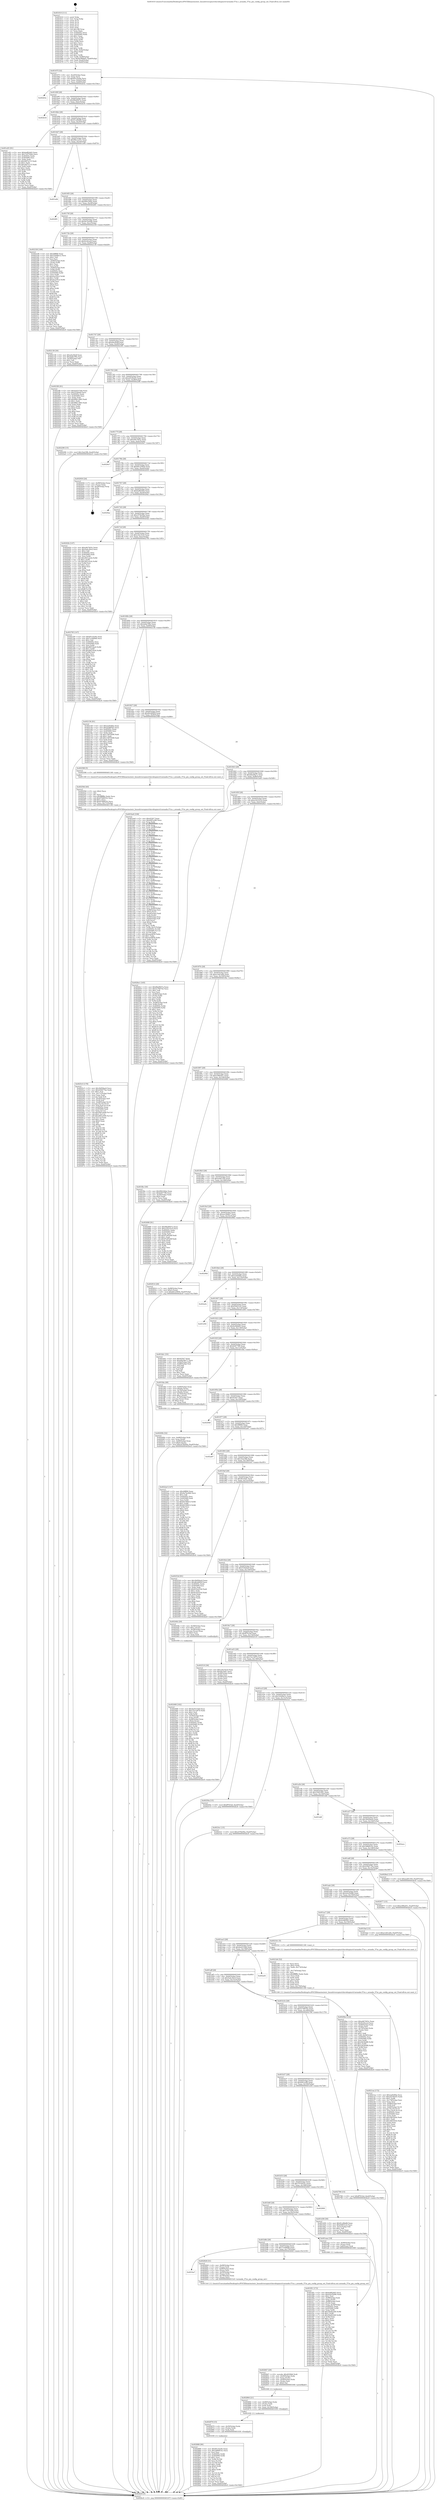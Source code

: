 digraph "0x401610" {
  label = "0x401610 (/mnt/c/Users/mathe/Desktop/tcc/POCII/binaries/extr_linuxdriverspinctrlmvebupinctrl-armada-37xx.c_armada_37xx_pin_config_group_set_Final-ollvm.out::main(0))"
  labelloc = "t"
  node[shape=record]

  Entry [label="",width=0.3,height=0.3,shape=circle,fillcolor=black,style=filled]
  "0x40167f" [label="{
     0x40167f [32]\l
     | [instrs]\l
     &nbsp;&nbsp;0x40167f \<+6\>: mov -0xa0(%rbp),%eax\l
     &nbsp;&nbsp;0x401685 \<+2\>: mov %eax,%ecx\l
     &nbsp;&nbsp;0x401687 \<+6\>: sub $0x85c32e9e,%ecx\l
     &nbsp;&nbsp;0x40168d \<+6\>: mov %eax,-0xb4(%rbp)\l
     &nbsp;&nbsp;0x401693 \<+6\>: mov %ecx,-0xb8(%rbp)\l
     &nbsp;&nbsp;0x401699 \<+6\>: je 0000000000402b5e \<main+0x154e\>\l
  }"]
  "0x402b5e" [label="{
     0x402b5e\l
  }", style=dashed]
  "0x40169f" [label="{
     0x40169f [28]\l
     | [instrs]\l
     &nbsp;&nbsp;0x40169f \<+5\>: jmp 00000000004016a4 \<main+0x94\>\l
     &nbsp;&nbsp;0x4016a4 \<+6\>: mov -0xb4(%rbp),%eax\l
     &nbsp;&nbsp;0x4016aa \<+5\>: sub $0x88a9947a,%eax\l
     &nbsp;&nbsp;0x4016af \<+6\>: mov %eax,-0xbc(%rbp)\l
     &nbsp;&nbsp;0x4016b5 \<+6\>: je 0000000000402b34 \<main+0x1524\>\l
  }"]
  Exit [label="",width=0.3,height=0.3,shape=circle,fillcolor=black,style=filled,peripheries=2]
  "0x402b34" [label="{
     0x402b34\l
  }", style=dashed]
  "0x4016bb" [label="{
     0x4016bb [28]\l
     | [instrs]\l
     &nbsp;&nbsp;0x4016bb \<+5\>: jmp 00000000004016c0 \<main+0xb0\>\l
     &nbsp;&nbsp;0x4016c0 \<+6\>: mov -0xb4(%rbp),%eax\l
     &nbsp;&nbsp;0x4016c6 \<+5\>: sub $0x91cd9a68,%eax\l
     &nbsp;&nbsp;0x4016cb \<+6\>: mov %eax,-0xc0(%rbp)\l
     &nbsp;&nbsp;0x4016d1 \<+6\>: je 0000000000401e93 \<main+0x883\>\l
  }"]
  "0x402888" [label="{
     0x402888 [90]\l
     | [instrs]\l
     &nbsp;&nbsp;0x402888 \<+5\>: mov $0x85c32e9e,%eax\l
     &nbsp;&nbsp;0x40288d \<+5\>: mov $0x3d66914c,%ecx\l
     &nbsp;&nbsp;0x402892 \<+2\>: xor %esi,%esi\l
     &nbsp;&nbsp;0x402894 \<+8\>: mov 0x40505c,%r8d\l
     &nbsp;&nbsp;0x40289c \<+8\>: mov 0x405060,%r9d\l
     &nbsp;&nbsp;0x4028a4 \<+3\>: sub $0x1,%esi\l
     &nbsp;&nbsp;0x4028a7 \<+3\>: mov %r8d,%r10d\l
     &nbsp;&nbsp;0x4028aa \<+3\>: add %esi,%r10d\l
     &nbsp;&nbsp;0x4028ad \<+4\>: imul %r10d,%r8d\l
     &nbsp;&nbsp;0x4028b1 \<+4\>: and $0x1,%r8d\l
     &nbsp;&nbsp;0x4028b5 \<+4\>: cmp $0x0,%r8d\l
     &nbsp;&nbsp;0x4028b9 \<+4\>: sete %r11b\l
     &nbsp;&nbsp;0x4028bd \<+4\>: cmp $0xa,%r9d\l
     &nbsp;&nbsp;0x4028c1 \<+3\>: setl %bl\l
     &nbsp;&nbsp;0x4028c4 \<+3\>: mov %r11b,%r14b\l
     &nbsp;&nbsp;0x4028c7 \<+3\>: and %bl,%r14b\l
     &nbsp;&nbsp;0x4028ca \<+3\>: xor %bl,%r11b\l
     &nbsp;&nbsp;0x4028cd \<+3\>: or %r11b,%r14b\l
     &nbsp;&nbsp;0x4028d0 \<+4\>: test $0x1,%r14b\l
     &nbsp;&nbsp;0x4028d4 \<+3\>: cmovne %ecx,%eax\l
     &nbsp;&nbsp;0x4028d7 \<+6\>: mov %eax,-0xa0(%rbp)\l
     &nbsp;&nbsp;0x4028dd \<+5\>: jmp 0000000000402bc8 \<main+0x15b8\>\l
  }"]
  "0x401e93" [label="{
     0x401e93 [91]\l
     | [instrs]\l
     &nbsp;&nbsp;0x401e93 \<+5\>: mov $0xbaf62dd3,%eax\l
     &nbsp;&nbsp;0x401e98 \<+5\>: mov $0x7c9752bb,%ecx\l
     &nbsp;&nbsp;0x401e9d \<+7\>: mov 0x40505c,%edx\l
     &nbsp;&nbsp;0x401ea4 \<+7\>: mov 0x405060,%esi\l
     &nbsp;&nbsp;0x401eab \<+2\>: mov %edx,%edi\l
     &nbsp;&nbsp;0x401ead \<+6\>: sub $0x2bf7a115,%edi\l
     &nbsp;&nbsp;0x401eb3 \<+3\>: sub $0x1,%edi\l
     &nbsp;&nbsp;0x401eb6 \<+6\>: add $0x2bf7a115,%edi\l
     &nbsp;&nbsp;0x401ebc \<+3\>: imul %edi,%edx\l
     &nbsp;&nbsp;0x401ebf \<+3\>: and $0x1,%edx\l
     &nbsp;&nbsp;0x401ec2 \<+3\>: cmp $0x0,%edx\l
     &nbsp;&nbsp;0x401ec5 \<+4\>: sete %r8b\l
     &nbsp;&nbsp;0x401ec9 \<+3\>: cmp $0xa,%esi\l
     &nbsp;&nbsp;0x401ecc \<+4\>: setl %r9b\l
     &nbsp;&nbsp;0x401ed0 \<+3\>: mov %r8b,%r10b\l
     &nbsp;&nbsp;0x401ed3 \<+3\>: and %r9b,%r10b\l
     &nbsp;&nbsp;0x401ed6 \<+3\>: xor %r9b,%r8b\l
     &nbsp;&nbsp;0x401ed9 \<+3\>: or %r8b,%r10b\l
     &nbsp;&nbsp;0x401edc \<+4\>: test $0x1,%r10b\l
     &nbsp;&nbsp;0x401ee0 \<+3\>: cmovne %ecx,%eax\l
     &nbsp;&nbsp;0x401ee3 \<+6\>: mov %eax,-0xa0(%rbp)\l
     &nbsp;&nbsp;0x401ee9 \<+5\>: jmp 0000000000402bc8 \<main+0x15b8\>\l
  }"]
  "0x4016d7" [label="{
     0x4016d7 [28]\l
     | [instrs]\l
     &nbsp;&nbsp;0x4016d7 \<+5\>: jmp 00000000004016dc \<main+0xcc\>\l
     &nbsp;&nbsp;0x4016dc \<+6\>: mov -0xb4(%rbp),%eax\l
     &nbsp;&nbsp;0x4016e2 \<+5\>: sub $0x98e1a251,%eax\l
     &nbsp;&nbsp;0x4016e7 \<+6\>: mov %eax,-0xc4(%rbp)\l
     &nbsp;&nbsp;0x4016ed \<+6\>: je 0000000000401e84 \<main+0x874\>\l
  }"]
  "0x402879" [label="{
     0x402879 [15]\l
     | [instrs]\l
     &nbsp;&nbsp;0x402879 \<+4\>: mov -0x50(%rbp),%rdx\l
     &nbsp;&nbsp;0x40287d \<+3\>: mov (%rdx),%rdx\l
     &nbsp;&nbsp;0x402880 \<+3\>: mov %rdx,%rdi\l
     &nbsp;&nbsp;0x402883 \<+5\>: call 0000000000401030 \<free@plt\>\l
     | [calls]\l
     &nbsp;&nbsp;0x401030 \{1\} (unknown)\l
  }"]
  "0x401e84" [label="{
     0x401e84\l
  }", style=dashed]
  "0x4016f3" [label="{
     0x4016f3 [28]\l
     | [instrs]\l
     &nbsp;&nbsp;0x4016f3 \<+5\>: jmp 00000000004016f8 \<main+0xe8\>\l
     &nbsp;&nbsp;0x4016f8 \<+6\>: mov -0xb4(%rbp),%eax\l
     &nbsp;&nbsp;0x4016fe \<+5\>: sub $0x9941f4de,%eax\l
     &nbsp;&nbsp;0x401703 \<+6\>: mov %eax,-0xc8(%rbp)\l
     &nbsp;&nbsp;0x401709 \<+6\>: je 00000000004028f1 \<main+0x12e1\>\l
  }"]
  "0x402864" [label="{
     0x402864 [21]\l
     | [instrs]\l
     &nbsp;&nbsp;0x402864 \<+4\>: mov -0x68(%rbp),%rdx\l
     &nbsp;&nbsp;0x402868 \<+3\>: mov (%rdx),%rdx\l
     &nbsp;&nbsp;0x40286b \<+3\>: mov %rdx,%rdi\l
     &nbsp;&nbsp;0x40286e \<+6\>: mov %eax,-0x180(%rbp)\l
     &nbsp;&nbsp;0x402874 \<+5\>: call 0000000000401030 \<free@plt\>\l
     | [calls]\l
     &nbsp;&nbsp;0x401030 \{1\} (unknown)\l
  }"]
  "0x4028f1" [label="{
     0x4028f1\l
  }", style=dashed]
  "0x40170f" [label="{
     0x40170f [28]\l
     | [instrs]\l
     &nbsp;&nbsp;0x40170f \<+5\>: jmp 0000000000401714 \<main+0x104\>\l
     &nbsp;&nbsp;0x401714 \<+6\>: mov -0xb4(%rbp),%eax\l
     &nbsp;&nbsp;0x40171a \<+5\>: sub $0x9a7bc6db,%eax\l
     &nbsp;&nbsp;0x40171f \<+6\>: mov %eax,-0xcc(%rbp)\l
     &nbsp;&nbsp;0x401725 \<+6\>: je 0000000000402338 \<main+0xd28\>\l
  }"]
  "0x402847" [label="{
     0x402847 [29]\l
     | [instrs]\l
     &nbsp;&nbsp;0x402847 \<+10\>: movabs $0x4030b6,%rdi\l
     &nbsp;&nbsp;0x402851 \<+4\>: mov -0x40(%rbp),%rdx\l
     &nbsp;&nbsp;0x402855 \<+2\>: mov %eax,(%rdx)\l
     &nbsp;&nbsp;0x402857 \<+4\>: mov -0x40(%rbp),%rdx\l
     &nbsp;&nbsp;0x40285b \<+2\>: mov (%rdx),%esi\l
     &nbsp;&nbsp;0x40285d \<+2\>: mov $0x0,%al\l
     &nbsp;&nbsp;0x40285f \<+5\>: call 0000000000401040 \<printf@plt\>\l
     | [calls]\l
     &nbsp;&nbsp;0x401040 \{1\} (unknown)\l
  }"]
  "0x402338" [label="{
     0x402338 [169]\l
     | [instrs]\l
     &nbsp;&nbsp;0x402338 \<+5\>: mov $0x48ff46,%eax\l
     &nbsp;&nbsp;0x40233d \<+5\>: mov $0x32408e1e,%ecx\l
     &nbsp;&nbsp;0x402342 \<+2\>: mov $0x1,%dl\l
     &nbsp;&nbsp;0x402344 \<+2\>: xor %esi,%esi\l
     &nbsp;&nbsp;0x402346 \<+4\>: mov -0x60(%rbp),%rdi\l
     &nbsp;&nbsp;0x40234a \<+3\>: mov (%rdi),%r8d\l
     &nbsp;&nbsp;0x40234d \<+3\>: sub $0x1,%esi\l
     &nbsp;&nbsp;0x402350 \<+3\>: sub %esi,%r8d\l
     &nbsp;&nbsp;0x402353 \<+4\>: mov -0x60(%rbp),%rdi\l
     &nbsp;&nbsp;0x402357 \<+3\>: mov %r8d,(%rdi)\l
     &nbsp;&nbsp;0x40235a \<+7\>: mov 0x40505c,%esi\l
     &nbsp;&nbsp;0x402361 \<+8\>: mov 0x405060,%r8d\l
     &nbsp;&nbsp;0x402369 \<+3\>: mov %esi,%r9d\l
     &nbsp;&nbsp;0x40236c \<+7\>: sub $0x4ca1f5c2,%r9d\l
     &nbsp;&nbsp;0x402373 \<+4\>: sub $0x1,%r9d\l
     &nbsp;&nbsp;0x402377 \<+7\>: add $0x4ca1f5c2,%r9d\l
     &nbsp;&nbsp;0x40237e \<+4\>: imul %r9d,%esi\l
     &nbsp;&nbsp;0x402382 \<+3\>: and $0x1,%esi\l
     &nbsp;&nbsp;0x402385 \<+3\>: cmp $0x0,%esi\l
     &nbsp;&nbsp;0x402388 \<+4\>: sete %r10b\l
     &nbsp;&nbsp;0x40238c \<+4\>: cmp $0xa,%r8d\l
     &nbsp;&nbsp;0x402390 \<+4\>: setl %r11b\l
     &nbsp;&nbsp;0x402394 \<+3\>: mov %r10b,%bl\l
     &nbsp;&nbsp;0x402397 \<+3\>: xor $0xff,%bl\l
     &nbsp;&nbsp;0x40239a \<+3\>: mov %r11b,%r14b\l
     &nbsp;&nbsp;0x40239d \<+4\>: xor $0xff,%r14b\l
     &nbsp;&nbsp;0x4023a1 \<+3\>: xor $0x0,%dl\l
     &nbsp;&nbsp;0x4023a4 \<+3\>: mov %bl,%r15b\l
     &nbsp;&nbsp;0x4023a7 \<+4\>: and $0x0,%r15b\l
     &nbsp;&nbsp;0x4023ab \<+3\>: and %dl,%r10b\l
     &nbsp;&nbsp;0x4023ae \<+3\>: mov %r14b,%r12b\l
     &nbsp;&nbsp;0x4023b1 \<+4\>: and $0x0,%r12b\l
     &nbsp;&nbsp;0x4023b5 \<+3\>: and %dl,%r11b\l
     &nbsp;&nbsp;0x4023b8 \<+3\>: or %r10b,%r15b\l
     &nbsp;&nbsp;0x4023bb \<+3\>: or %r11b,%r12b\l
     &nbsp;&nbsp;0x4023be \<+3\>: xor %r12b,%r15b\l
     &nbsp;&nbsp;0x4023c1 \<+3\>: or %r14b,%bl\l
     &nbsp;&nbsp;0x4023c4 \<+3\>: xor $0xff,%bl\l
     &nbsp;&nbsp;0x4023c7 \<+3\>: or $0x0,%dl\l
     &nbsp;&nbsp;0x4023ca \<+2\>: and %dl,%bl\l
     &nbsp;&nbsp;0x4023cc \<+3\>: or %bl,%r15b\l
     &nbsp;&nbsp;0x4023cf \<+4\>: test $0x1,%r15b\l
     &nbsp;&nbsp;0x4023d3 \<+3\>: cmovne %ecx,%eax\l
     &nbsp;&nbsp;0x4023d6 \<+6\>: mov %eax,-0xa0(%rbp)\l
     &nbsp;&nbsp;0x4023dc \<+5\>: jmp 0000000000402bc8 \<main+0x15b8\>\l
  }"]
  "0x40172b" [label="{
     0x40172b [28]\l
     | [instrs]\l
     &nbsp;&nbsp;0x40172b \<+5\>: jmp 0000000000401730 \<main+0x120\>\l
     &nbsp;&nbsp;0x401730 \<+6\>: mov -0xb4(%rbp),%eax\l
     &nbsp;&nbsp;0x401736 \<+5\>: sub $0x9c2fcecd,%eax\l
     &nbsp;&nbsp;0x40173b \<+6\>: mov %eax,-0xd0(%rbp)\l
     &nbsp;&nbsp;0x401741 \<+6\>: je 0000000000402138 \<main+0xb28\>\l
  }"]
  "0x401ba7" [label="{
     0x401ba7\l
  }", style=dashed]
  "0x402138" [label="{
     0x402138 [30]\l
     | [instrs]\l
     &nbsp;&nbsp;0x402138 \<+5\>: mov $0xa0a3f2df,%eax\l
     &nbsp;&nbsp;0x40213d \<+5\>: mov $0xda8a7f0e,%ecx\l
     &nbsp;&nbsp;0x402142 \<+3\>: mov -0x29(%rbp),%dl\l
     &nbsp;&nbsp;0x402145 \<+3\>: test $0x1,%dl\l
     &nbsp;&nbsp;0x402148 \<+3\>: cmovne %ecx,%eax\l
     &nbsp;&nbsp;0x40214b \<+6\>: mov %eax,-0xa0(%rbp)\l
     &nbsp;&nbsp;0x402151 \<+5\>: jmp 0000000000402bc8 \<main+0x15b8\>\l
  }"]
  "0x401747" [label="{
     0x401747 [28]\l
     | [instrs]\l
     &nbsp;&nbsp;0x401747 \<+5\>: jmp 000000000040174c \<main+0x13c\>\l
     &nbsp;&nbsp;0x40174c \<+6\>: mov -0xb4(%rbp),%eax\l
     &nbsp;&nbsp;0x401752 \<+5\>: sub $0xa0a3f2df,%eax\l
     &nbsp;&nbsp;0x401757 \<+6\>: mov %eax,-0xd4(%rbp)\l
     &nbsp;&nbsp;0x40175d \<+6\>: je 00000000004023f0 \<main+0xde0\>\l
  }"]
  "0x402828" [label="{
     0x402828 [31]\l
     | [instrs]\l
     &nbsp;&nbsp;0x402828 \<+4\>: mov -0x68(%rbp),%rax\l
     &nbsp;&nbsp;0x40282c \<+3\>: mov (%rax),%rdi\l
     &nbsp;&nbsp;0x40282f \<+4\>: mov -0x80(%rbp),%rax\l
     &nbsp;&nbsp;0x402833 \<+2\>: mov (%rax),%esi\l
     &nbsp;&nbsp;0x402835 \<+4\>: mov -0x50(%rbp),%rax\l
     &nbsp;&nbsp;0x402839 \<+3\>: mov (%rax),%rdx\l
     &nbsp;&nbsp;0x40283c \<+4\>: mov -0x78(%rbp),%rax\l
     &nbsp;&nbsp;0x402840 \<+2\>: mov (%rax),%ecx\l
     &nbsp;&nbsp;0x402842 \<+5\>: call 00000000004013c0 \<armada_37xx_pin_config_group_set\>\l
     | [calls]\l
     &nbsp;&nbsp;0x4013c0 \{1\} (/mnt/c/Users/mathe/Desktop/tcc/POCII/binaries/extr_linuxdriverspinctrlmvebupinctrl-armada-37xx.c_armada_37xx_pin_config_group_set_Final-ollvm.out::armada_37xx_pin_config_group_set)\l
  }"]
  "0x4023f0" [label="{
     0x4023f0 [91]\l
     | [instrs]\l
     &nbsp;&nbsp;0x4023f0 \<+5\>: mov $0x4e4315dd,%eax\l
     &nbsp;&nbsp;0x4023f5 \<+5\>: mov $0x533b4e9,%ecx\l
     &nbsp;&nbsp;0x4023fa \<+7\>: mov 0x40505c,%edx\l
     &nbsp;&nbsp;0x402401 \<+7\>: mov 0x405060,%esi\l
     &nbsp;&nbsp;0x402408 \<+2\>: mov %edx,%edi\l
     &nbsp;&nbsp;0x40240a \<+6\>: add $0x89b1c8b5,%edi\l
     &nbsp;&nbsp;0x402410 \<+3\>: sub $0x1,%edi\l
     &nbsp;&nbsp;0x402413 \<+6\>: sub $0x89b1c8b5,%edi\l
     &nbsp;&nbsp;0x402419 \<+3\>: imul %edi,%edx\l
     &nbsp;&nbsp;0x40241c \<+3\>: and $0x1,%edx\l
     &nbsp;&nbsp;0x40241f \<+3\>: cmp $0x0,%edx\l
     &nbsp;&nbsp;0x402422 \<+4\>: sete %r8b\l
     &nbsp;&nbsp;0x402426 \<+3\>: cmp $0xa,%esi\l
     &nbsp;&nbsp;0x402429 \<+4\>: setl %r9b\l
     &nbsp;&nbsp;0x40242d \<+3\>: mov %r8b,%r10b\l
     &nbsp;&nbsp;0x402430 \<+3\>: and %r9b,%r10b\l
     &nbsp;&nbsp;0x402433 \<+3\>: xor %r9b,%r8b\l
     &nbsp;&nbsp;0x402436 \<+3\>: or %r8b,%r10b\l
     &nbsp;&nbsp;0x402439 \<+4\>: test $0x1,%r10b\l
     &nbsp;&nbsp;0x40243d \<+3\>: cmovne %ecx,%eax\l
     &nbsp;&nbsp;0x402440 \<+6\>: mov %eax,-0xa0(%rbp)\l
     &nbsp;&nbsp;0x402446 \<+5\>: jmp 0000000000402bc8 \<main+0x15b8\>\l
  }"]
  "0x401763" [label="{
     0x401763 [28]\l
     | [instrs]\l
     &nbsp;&nbsp;0x401763 \<+5\>: jmp 0000000000401768 \<main+0x158\>\l
     &nbsp;&nbsp;0x401768 \<+6\>: mov -0xb4(%rbp),%eax\l
     &nbsp;&nbsp;0x40176e \<+5\>: sub $0xa4539e45,%eax\l
     &nbsp;&nbsp;0x401773 \<+6\>: mov %eax,-0xd8(%rbp)\l
     &nbsp;&nbsp;0x401779 \<+6\>: je 0000000000402296 \<main+0xc86\>\l
  }"]
  "0x4025c5" [label="{
     0x4025c5 [178]\l
     | [instrs]\l
     &nbsp;&nbsp;0x4025c5 \<+5\>: mov $0x3b956ac6,%ecx\l
     &nbsp;&nbsp;0x4025ca \<+5\>: mov $0x439d77be,%edx\l
     &nbsp;&nbsp;0x4025cf \<+3\>: mov $0x1,%sil\l
     &nbsp;&nbsp;0x4025d2 \<+6\>: mov -0x17c(%rbp),%edi\l
     &nbsp;&nbsp;0x4025d8 \<+3\>: imul %eax,%edi\l
     &nbsp;&nbsp;0x4025db \<+3\>: movslq %edi,%r8\l
     &nbsp;&nbsp;0x4025de \<+4\>: mov -0x50(%rbp),%r9\l
     &nbsp;&nbsp;0x4025e2 \<+3\>: mov (%r9),%r9\l
     &nbsp;&nbsp;0x4025e5 \<+4\>: mov -0x48(%rbp),%r10\l
     &nbsp;&nbsp;0x4025e9 \<+3\>: movslq (%r10),%r10\l
     &nbsp;&nbsp;0x4025ec \<+4\>: mov %r8,(%r9,%r10,8)\l
     &nbsp;&nbsp;0x4025f0 \<+7\>: mov 0x40505c,%eax\l
     &nbsp;&nbsp;0x4025f7 \<+7\>: mov 0x405060,%edi\l
     &nbsp;&nbsp;0x4025fe \<+3\>: mov %eax,%r11d\l
     &nbsp;&nbsp;0x402601 \<+7\>: sub $0x2901e040,%r11d\l
     &nbsp;&nbsp;0x402608 \<+4\>: sub $0x1,%r11d\l
     &nbsp;&nbsp;0x40260c \<+7\>: add $0x2901e040,%r11d\l
     &nbsp;&nbsp;0x402613 \<+4\>: imul %r11d,%eax\l
     &nbsp;&nbsp;0x402617 \<+3\>: and $0x1,%eax\l
     &nbsp;&nbsp;0x40261a \<+3\>: cmp $0x0,%eax\l
     &nbsp;&nbsp;0x40261d \<+3\>: sete %bl\l
     &nbsp;&nbsp;0x402620 \<+3\>: cmp $0xa,%edi\l
     &nbsp;&nbsp;0x402623 \<+4\>: setl %r14b\l
     &nbsp;&nbsp;0x402627 \<+3\>: mov %bl,%r15b\l
     &nbsp;&nbsp;0x40262a \<+4\>: xor $0xff,%r15b\l
     &nbsp;&nbsp;0x40262e \<+3\>: mov %r14b,%r12b\l
     &nbsp;&nbsp;0x402631 \<+4\>: xor $0xff,%r12b\l
     &nbsp;&nbsp;0x402635 \<+4\>: xor $0x1,%sil\l
     &nbsp;&nbsp;0x402639 \<+3\>: mov %r15b,%r13b\l
     &nbsp;&nbsp;0x40263c \<+4\>: and $0xff,%r13b\l
     &nbsp;&nbsp;0x402640 \<+3\>: and %sil,%bl\l
     &nbsp;&nbsp;0x402643 \<+3\>: mov %r12b,%al\l
     &nbsp;&nbsp;0x402646 \<+2\>: and $0xff,%al\l
     &nbsp;&nbsp;0x402648 \<+3\>: and %sil,%r14b\l
     &nbsp;&nbsp;0x40264b \<+3\>: or %bl,%r13b\l
     &nbsp;&nbsp;0x40264e \<+3\>: or %r14b,%al\l
     &nbsp;&nbsp;0x402651 \<+3\>: xor %al,%r13b\l
     &nbsp;&nbsp;0x402654 \<+3\>: or %r12b,%r15b\l
     &nbsp;&nbsp;0x402657 \<+4\>: xor $0xff,%r15b\l
     &nbsp;&nbsp;0x40265b \<+4\>: or $0x1,%sil\l
     &nbsp;&nbsp;0x40265f \<+3\>: and %sil,%r15b\l
     &nbsp;&nbsp;0x402662 \<+3\>: or %r15b,%r13b\l
     &nbsp;&nbsp;0x402665 \<+4\>: test $0x1,%r13b\l
     &nbsp;&nbsp;0x402669 \<+3\>: cmovne %edx,%ecx\l
     &nbsp;&nbsp;0x40266c \<+6\>: mov %ecx,-0xa0(%rbp)\l
     &nbsp;&nbsp;0x402672 \<+5\>: jmp 0000000000402bc8 \<main+0x15b8\>\l
  }"]
  "0x402296" [label="{
     0x402296 [15]\l
     | [instrs]\l
     &nbsp;&nbsp;0x402296 \<+10\>: movl $0x1ba23fb,-0xa0(%rbp)\l
     &nbsp;&nbsp;0x4022a0 \<+5\>: jmp 0000000000402bc8 \<main+0x15b8\>\l
  }"]
  "0x40177f" [label="{
     0x40177f [28]\l
     | [instrs]\l
     &nbsp;&nbsp;0x40177f \<+5\>: jmp 0000000000401784 \<main+0x174\>\l
     &nbsp;&nbsp;0x401784 \<+6\>: mov -0xb4(%rbp),%eax\l
     &nbsp;&nbsp;0x40178a \<+5\>: sub $0xa4b7403c,%eax\l
     &nbsp;&nbsp;0x40178f \<+6\>: mov %eax,-0xdc(%rbp)\l
     &nbsp;&nbsp;0x401795 \<+6\>: je 00000000004029e7 \<main+0x13d7\>\l
  }"]
  "0x40259d" [label="{
     0x40259d [40]\l
     | [instrs]\l
     &nbsp;&nbsp;0x40259d \<+5\>: mov $0x2,%ecx\l
     &nbsp;&nbsp;0x4025a2 \<+1\>: cltd\l
     &nbsp;&nbsp;0x4025a3 \<+2\>: idiv %ecx\l
     &nbsp;&nbsp;0x4025a5 \<+6\>: imul $0xfffffffe,%edx,%ecx\l
     &nbsp;&nbsp;0x4025ab \<+6\>: sub $0x679d8352,%ecx\l
     &nbsp;&nbsp;0x4025b1 \<+3\>: add $0x1,%ecx\l
     &nbsp;&nbsp;0x4025b4 \<+6\>: add $0x679d8352,%ecx\l
     &nbsp;&nbsp;0x4025ba \<+6\>: mov %ecx,-0x17c(%rbp)\l
     &nbsp;&nbsp;0x4025c0 \<+5\>: call 0000000000401160 \<next_i\>\l
     | [calls]\l
     &nbsp;&nbsp;0x401160 \{1\} (/mnt/c/Users/mathe/Desktop/tcc/POCII/binaries/extr_linuxdriverspinctrlmvebupinctrl-armada-37xx.c_armada_37xx_pin_config_group_set_Final-ollvm.out::next_i)\l
  }"]
  "0x4029e7" [label="{
     0x4029e7\l
  }", style=dashed]
  "0x40179b" [label="{
     0x40179b [28]\l
     | [instrs]\l
     &nbsp;&nbsp;0x40179b \<+5\>: jmp 00000000004017a0 \<main+0x190\>\l
     &nbsp;&nbsp;0x4017a0 \<+6\>: mov -0xb4(%rbp),%eax\l
     &nbsp;&nbsp;0x4017a6 \<+5\>: sub $0xb6125850,%eax\l
     &nbsp;&nbsp;0x4017ab \<+6\>: mov %eax,-0xe0(%rbp)\l
     &nbsp;&nbsp;0x4017b1 \<+6\>: je 0000000000402930 \<main+0x1320\>\l
  }"]
  "0x402468" [label="{
     0x402468 [162]\l
     | [instrs]\l
     &nbsp;&nbsp;0x402468 \<+5\>: mov $0x4e4315dd,%ecx\l
     &nbsp;&nbsp;0x40246d \<+5\>: mov $0x15e12874,%edx\l
     &nbsp;&nbsp;0x402472 \<+3\>: mov $0x1,%sil\l
     &nbsp;&nbsp;0x402475 \<+3\>: xor %r8d,%r8d\l
     &nbsp;&nbsp;0x402478 \<+4\>: mov -0x50(%rbp),%rdi\l
     &nbsp;&nbsp;0x40247c \<+3\>: mov %rax,(%rdi)\l
     &nbsp;&nbsp;0x40247f \<+4\>: mov -0x48(%rbp),%rax\l
     &nbsp;&nbsp;0x402483 \<+6\>: movl $0x0,(%rax)\l
     &nbsp;&nbsp;0x402489 \<+8\>: mov 0x40505c,%r9d\l
     &nbsp;&nbsp;0x402491 \<+8\>: mov 0x405060,%r10d\l
     &nbsp;&nbsp;0x402499 \<+4\>: sub $0x1,%r8d\l
     &nbsp;&nbsp;0x40249d \<+3\>: mov %r9d,%r11d\l
     &nbsp;&nbsp;0x4024a0 \<+3\>: add %r8d,%r11d\l
     &nbsp;&nbsp;0x4024a3 \<+4\>: imul %r11d,%r9d\l
     &nbsp;&nbsp;0x4024a7 \<+4\>: and $0x1,%r9d\l
     &nbsp;&nbsp;0x4024ab \<+4\>: cmp $0x0,%r9d\l
     &nbsp;&nbsp;0x4024af \<+3\>: sete %bl\l
     &nbsp;&nbsp;0x4024b2 \<+4\>: cmp $0xa,%r10d\l
     &nbsp;&nbsp;0x4024b6 \<+4\>: setl %r14b\l
     &nbsp;&nbsp;0x4024ba \<+3\>: mov %bl,%r15b\l
     &nbsp;&nbsp;0x4024bd \<+4\>: xor $0xff,%r15b\l
     &nbsp;&nbsp;0x4024c1 \<+3\>: mov %r14b,%r12b\l
     &nbsp;&nbsp;0x4024c4 \<+4\>: xor $0xff,%r12b\l
     &nbsp;&nbsp;0x4024c8 \<+4\>: xor $0x0,%sil\l
     &nbsp;&nbsp;0x4024cc \<+3\>: mov %r15b,%r13b\l
     &nbsp;&nbsp;0x4024cf \<+4\>: and $0x0,%r13b\l
     &nbsp;&nbsp;0x4024d3 \<+3\>: and %sil,%bl\l
     &nbsp;&nbsp;0x4024d6 \<+3\>: mov %r12b,%al\l
     &nbsp;&nbsp;0x4024d9 \<+2\>: and $0x0,%al\l
     &nbsp;&nbsp;0x4024db \<+3\>: and %sil,%r14b\l
     &nbsp;&nbsp;0x4024de \<+3\>: or %bl,%r13b\l
     &nbsp;&nbsp;0x4024e1 \<+3\>: or %r14b,%al\l
     &nbsp;&nbsp;0x4024e4 \<+3\>: xor %al,%r13b\l
     &nbsp;&nbsp;0x4024e7 \<+3\>: or %r12b,%r15b\l
     &nbsp;&nbsp;0x4024ea \<+4\>: xor $0xff,%r15b\l
     &nbsp;&nbsp;0x4024ee \<+4\>: or $0x0,%sil\l
     &nbsp;&nbsp;0x4024f2 \<+3\>: and %sil,%r15b\l
     &nbsp;&nbsp;0x4024f5 \<+3\>: or %r15b,%r13b\l
     &nbsp;&nbsp;0x4024f8 \<+4\>: test $0x1,%r13b\l
     &nbsp;&nbsp;0x4024fc \<+3\>: cmovne %edx,%ecx\l
     &nbsp;&nbsp;0x4024ff \<+6\>: mov %ecx,-0xa0(%rbp)\l
     &nbsp;&nbsp;0x402505 \<+5\>: jmp 0000000000402bc8 \<main+0x15b8\>\l
  }"]
  "0x402930" [label="{
     0x402930 [24]\l
     | [instrs]\l
     &nbsp;&nbsp;0x402930 \<+7\>: mov -0x98(%rbp),%rax\l
     &nbsp;&nbsp;0x402937 \<+2\>: mov (%rax),%eax\l
     &nbsp;&nbsp;0x402939 \<+4\>: lea -0x28(%rbp),%rsp\l
     &nbsp;&nbsp;0x40293d \<+1\>: pop %rbx\l
     &nbsp;&nbsp;0x40293e \<+2\>: pop %r12\l
     &nbsp;&nbsp;0x402940 \<+2\>: pop %r13\l
     &nbsp;&nbsp;0x402942 \<+2\>: pop %r14\l
     &nbsp;&nbsp;0x402944 \<+2\>: pop %r15\l
     &nbsp;&nbsp;0x402946 \<+1\>: pop %rbp\l
     &nbsp;&nbsp;0x402947 \<+1\>: ret\l
  }"]
  "0x4017b7" [label="{
     0x4017b7 [28]\l
     | [instrs]\l
     &nbsp;&nbsp;0x4017b7 \<+5\>: jmp 00000000004017bc \<main+0x1ac\>\l
     &nbsp;&nbsp;0x4017bc \<+6\>: mov -0xb4(%rbp),%eax\l
     &nbsp;&nbsp;0x4017c2 \<+5\>: sub $0xbaf62dd3,%eax\l
     &nbsp;&nbsp;0x4017c7 \<+6\>: mov %eax,-0xe4(%rbp)\l
     &nbsp;&nbsp;0x4017cd \<+6\>: je 00000000004029ae \<main+0x139e\>\l
  }"]
  "0x4021ea" [label="{
     0x4021ea [172]\l
     | [instrs]\l
     &nbsp;&nbsp;0x4021ea \<+5\>: mov $0xeed5dfde,%ecx\l
     &nbsp;&nbsp;0x4021ef \<+5\>: mov $0xa4539e45,%edx\l
     &nbsp;&nbsp;0x4021f4 \<+3\>: mov $0x1,%r8b\l
     &nbsp;&nbsp;0x4021f7 \<+6\>: mov -0x178(%rbp),%esi\l
     &nbsp;&nbsp;0x4021fd \<+3\>: imul %eax,%esi\l
     &nbsp;&nbsp;0x402200 \<+4\>: mov -0x68(%rbp),%r9\l
     &nbsp;&nbsp;0x402204 \<+3\>: mov (%r9),%r9\l
     &nbsp;&nbsp;0x402207 \<+4\>: mov -0x60(%rbp),%r10\l
     &nbsp;&nbsp;0x40220b \<+3\>: movslq (%r10),%r10\l
     &nbsp;&nbsp;0x40220e \<+4\>: mov %esi,(%r9,%r10,4)\l
     &nbsp;&nbsp;0x402212 \<+7\>: mov 0x40505c,%eax\l
     &nbsp;&nbsp;0x402219 \<+7\>: mov 0x405060,%esi\l
     &nbsp;&nbsp;0x402220 \<+2\>: mov %eax,%edi\l
     &nbsp;&nbsp;0x402222 \<+6\>: add $0xc4832dcb,%edi\l
     &nbsp;&nbsp;0x402228 \<+3\>: sub $0x1,%edi\l
     &nbsp;&nbsp;0x40222b \<+6\>: sub $0xc4832dcb,%edi\l
     &nbsp;&nbsp;0x402231 \<+3\>: imul %edi,%eax\l
     &nbsp;&nbsp;0x402234 \<+3\>: and $0x1,%eax\l
     &nbsp;&nbsp;0x402237 \<+3\>: cmp $0x0,%eax\l
     &nbsp;&nbsp;0x40223a \<+4\>: sete %r11b\l
     &nbsp;&nbsp;0x40223e \<+3\>: cmp $0xa,%esi\l
     &nbsp;&nbsp;0x402241 \<+3\>: setl %bl\l
     &nbsp;&nbsp;0x402244 \<+3\>: mov %r11b,%r14b\l
     &nbsp;&nbsp;0x402247 \<+4\>: xor $0xff,%r14b\l
     &nbsp;&nbsp;0x40224b \<+3\>: mov %bl,%r15b\l
     &nbsp;&nbsp;0x40224e \<+4\>: xor $0xff,%r15b\l
     &nbsp;&nbsp;0x402252 \<+4\>: xor $0x1,%r8b\l
     &nbsp;&nbsp;0x402256 \<+3\>: mov %r14b,%r12b\l
     &nbsp;&nbsp;0x402259 \<+4\>: and $0xff,%r12b\l
     &nbsp;&nbsp;0x40225d \<+3\>: and %r8b,%r11b\l
     &nbsp;&nbsp;0x402260 \<+3\>: mov %r15b,%r13b\l
     &nbsp;&nbsp;0x402263 \<+4\>: and $0xff,%r13b\l
     &nbsp;&nbsp;0x402267 \<+3\>: and %r8b,%bl\l
     &nbsp;&nbsp;0x40226a \<+3\>: or %r11b,%r12b\l
     &nbsp;&nbsp;0x40226d \<+3\>: or %bl,%r13b\l
     &nbsp;&nbsp;0x402270 \<+3\>: xor %r13b,%r12b\l
     &nbsp;&nbsp;0x402273 \<+3\>: or %r15b,%r14b\l
     &nbsp;&nbsp;0x402276 \<+4\>: xor $0xff,%r14b\l
     &nbsp;&nbsp;0x40227a \<+4\>: or $0x1,%r8b\l
     &nbsp;&nbsp;0x40227e \<+3\>: and %r8b,%r14b\l
     &nbsp;&nbsp;0x402281 \<+3\>: or %r14b,%r12b\l
     &nbsp;&nbsp;0x402284 \<+4\>: test $0x1,%r12b\l
     &nbsp;&nbsp;0x402288 \<+3\>: cmovne %edx,%ecx\l
     &nbsp;&nbsp;0x40228b \<+6\>: mov %ecx,-0xa0(%rbp)\l
     &nbsp;&nbsp;0x402291 \<+5\>: jmp 0000000000402bc8 \<main+0x15b8\>\l
  }"]
  "0x4029ae" [label="{
     0x4029ae\l
  }", style=dashed]
  "0x4017d3" [label="{
     0x4017d3 [28]\l
     | [instrs]\l
     &nbsp;&nbsp;0x4017d3 \<+5\>: jmp 00000000004017d8 \<main+0x1c8\>\l
     &nbsp;&nbsp;0x4017d8 \<+6\>: mov -0xb4(%rbp),%eax\l
     &nbsp;&nbsp;0x4017de \<+5\>: sub $0xc078e00a,%eax\l
     &nbsp;&nbsp;0x4017e3 \<+6\>: mov %eax,-0xe8(%rbp)\l
     &nbsp;&nbsp;0x4017e9 \<+6\>: je 000000000040202b \<main+0xa1b\>\l
  }"]
  "0x4021b6" [label="{
     0x4021b6 [52]\l
     | [instrs]\l
     &nbsp;&nbsp;0x4021b6 \<+2\>: xor %ecx,%ecx\l
     &nbsp;&nbsp;0x4021b8 \<+5\>: mov $0x2,%edx\l
     &nbsp;&nbsp;0x4021bd \<+6\>: mov %edx,-0x174(%rbp)\l
     &nbsp;&nbsp;0x4021c3 \<+1\>: cltd\l
     &nbsp;&nbsp;0x4021c4 \<+6\>: mov -0x174(%rbp),%esi\l
     &nbsp;&nbsp;0x4021ca \<+2\>: idiv %esi\l
     &nbsp;&nbsp;0x4021cc \<+6\>: imul $0xfffffffe,%edx,%edx\l
     &nbsp;&nbsp;0x4021d2 \<+2\>: mov %ecx,%edi\l
     &nbsp;&nbsp;0x4021d4 \<+2\>: sub %edx,%edi\l
     &nbsp;&nbsp;0x4021d6 \<+2\>: mov %ecx,%edx\l
     &nbsp;&nbsp;0x4021d8 \<+3\>: sub $0x1,%edx\l
     &nbsp;&nbsp;0x4021db \<+2\>: add %edx,%edi\l
     &nbsp;&nbsp;0x4021dd \<+2\>: sub %edi,%ecx\l
     &nbsp;&nbsp;0x4021df \<+6\>: mov %ecx,-0x178(%rbp)\l
     &nbsp;&nbsp;0x4021e5 \<+5\>: call 0000000000401160 \<next_i\>\l
     | [calls]\l
     &nbsp;&nbsp;0x401160 \{1\} (/mnt/c/Users/mathe/Desktop/tcc/POCII/binaries/extr_linuxdriverspinctrlmvebupinctrl-armada-37xx.c_armada_37xx_pin_config_group_set_Final-ollvm.out::next_i)\l
  }"]
  "0x40202b" [label="{
     0x40202b [147]\l
     | [instrs]\l
     &nbsp;&nbsp;0x40202b \<+5\>: mov $0xa4b7403c,%eax\l
     &nbsp;&nbsp;0x402030 \<+5\>: mov $0x5a4c30c4,%ecx\l
     &nbsp;&nbsp;0x402035 \<+2\>: mov $0x1,%dl\l
     &nbsp;&nbsp;0x402037 \<+7\>: mov 0x40505c,%esi\l
     &nbsp;&nbsp;0x40203e \<+7\>: mov 0x405060,%edi\l
     &nbsp;&nbsp;0x402045 \<+3\>: mov %esi,%r8d\l
     &nbsp;&nbsp;0x402048 \<+7\>: add $0x3921a2cb,%r8d\l
     &nbsp;&nbsp;0x40204f \<+4\>: sub $0x1,%r8d\l
     &nbsp;&nbsp;0x402053 \<+7\>: sub $0x3921a2cb,%r8d\l
     &nbsp;&nbsp;0x40205a \<+4\>: imul %r8d,%esi\l
     &nbsp;&nbsp;0x40205e \<+3\>: and $0x1,%esi\l
     &nbsp;&nbsp;0x402061 \<+3\>: cmp $0x0,%esi\l
     &nbsp;&nbsp;0x402064 \<+4\>: sete %r9b\l
     &nbsp;&nbsp;0x402068 \<+3\>: cmp $0xa,%edi\l
     &nbsp;&nbsp;0x40206b \<+4\>: setl %r10b\l
     &nbsp;&nbsp;0x40206f \<+3\>: mov %r9b,%r11b\l
     &nbsp;&nbsp;0x402072 \<+4\>: xor $0xff,%r11b\l
     &nbsp;&nbsp;0x402076 \<+3\>: mov %r10b,%bl\l
     &nbsp;&nbsp;0x402079 \<+3\>: xor $0xff,%bl\l
     &nbsp;&nbsp;0x40207c \<+3\>: xor $0x1,%dl\l
     &nbsp;&nbsp;0x40207f \<+3\>: mov %r11b,%r14b\l
     &nbsp;&nbsp;0x402082 \<+4\>: and $0xff,%r14b\l
     &nbsp;&nbsp;0x402086 \<+3\>: and %dl,%r9b\l
     &nbsp;&nbsp;0x402089 \<+3\>: mov %bl,%r15b\l
     &nbsp;&nbsp;0x40208c \<+4\>: and $0xff,%r15b\l
     &nbsp;&nbsp;0x402090 \<+3\>: and %dl,%r10b\l
     &nbsp;&nbsp;0x402093 \<+3\>: or %r9b,%r14b\l
     &nbsp;&nbsp;0x402096 \<+3\>: or %r10b,%r15b\l
     &nbsp;&nbsp;0x402099 \<+3\>: xor %r15b,%r14b\l
     &nbsp;&nbsp;0x40209c \<+3\>: or %bl,%r11b\l
     &nbsp;&nbsp;0x40209f \<+4\>: xor $0xff,%r11b\l
     &nbsp;&nbsp;0x4020a3 \<+3\>: or $0x1,%dl\l
     &nbsp;&nbsp;0x4020a6 \<+3\>: and %dl,%r11b\l
     &nbsp;&nbsp;0x4020a9 \<+3\>: or %r11b,%r14b\l
     &nbsp;&nbsp;0x4020ac \<+4\>: test $0x1,%r14b\l
     &nbsp;&nbsp;0x4020b0 \<+3\>: cmovne %ecx,%eax\l
     &nbsp;&nbsp;0x4020b3 \<+6\>: mov %eax,-0xa0(%rbp)\l
     &nbsp;&nbsp;0x4020b9 \<+5\>: jmp 0000000000402bc8 \<main+0x15b8\>\l
  }"]
  "0x4017ef" [label="{
     0x4017ef [28]\l
     | [instrs]\l
     &nbsp;&nbsp;0x4017ef \<+5\>: jmp 00000000004017f4 \<main+0x1e4\>\l
     &nbsp;&nbsp;0x4017f4 \<+6\>: mov -0xb4(%rbp),%eax\l
     &nbsp;&nbsp;0x4017fa \<+5\>: sub $0xc24c32c0,%eax\l
     &nbsp;&nbsp;0x4017ff \<+6\>: mov %eax,-0xec(%rbp)\l
     &nbsp;&nbsp;0x401805 \<+6\>: je 0000000000402795 \<main+0x1185\>\l
  }"]
  "0x40200b" [label="{
     0x40200b [32]\l
     | [instrs]\l
     &nbsp;&nbsp;0x40200b \<+4\>: mov -0x68(%rbp),%rdi\l
     &nbsp;&nbsp;0x40200f \<+3\>: mov %rax,(%rdi)\l
     &nbsp;&nbsp;0x402012 \<+4\>: mov -0x60(%rbp),%rax\l
     &nbsp;&nbsp;0x402016 \<+6\>: movl $0x0,(%rax)\l
     &nbsp;&nbsp;0x40201c \<+10\>: movl $0xc078e00a,-0xa0(%rbp)\l
     &nbsp;&nbsp;0x402026 \<+5\>: jmp 0000000000402bc8 \<main+0x15b8\>\l
  }"]
  "0x402795" [label="{
     0x402795 [147]\l
     | [instrs]\l
     &nbsp;&nbsp;0x402795 \<+5\>: mov $0x85c32e9e,%eax\l
     &nbsp;&nbsp;0x40279a \<+5\>: mov $0x7cc94848,%ecx\l
     &nbsp;&nbsp;0x40279f \<+2\>: mov $0x1,%dl\l
     &nbsp;&nbsp;0x4027a1 \<+7\>: mov 0x40505c,%esi\l
     &nbsp;&nbsp;0x4027a8 \<+7\>: mov 0x405060,%edi\l
     &nbsp;&nbsp;0x4027af \<+3\>: mov %esi,%r8d\l
     &nbsp;&nbsp;0x4027b2 \<+7\>: sub $0xd851fac6,%r8d\l
     &nbsp;&nbsp;0x4027b9 \<+4\>: sub $0x1,%r8d\l
     &nbsp;&nbsp;0x4027bd \<+7\>: add $0xd851fac6,%r8d\l
     &nbsp;&nbsp;0x4027c4 \<+4\>: imul %r8d,%esi\l
     &nbsp;&nbsp;0x4027c8 \<+3\>: and $0x1,%esi\l
     &nbsp;&nbsp;0x4027cb \<+3\>: cmp $0x0,%esi\l
     &nbsp;&nbsp;0x4027ce \<+4\>: sete %r9b\l
     &nbsp;&nbsp;0x4027d2 \<+3\>: cmp $0xa,%edi\l
     &nbsp;&nbsp;0x4027d5 \<+4\>: setl %r10b\l
     &nbsp;&nbsp;0x4027d9 \<+3\>: mov %r9b,%r11b\l
     &nbsp;&nbsp;0x4027dc \<+4\>: xor $0xff,%r11b\l
     &nbsp;&nbsp;0x4027e0 \<+3\>: mov %r10b,%bl\l
     &nbsp;&nbsp;0x4027e3 \<+3\>: xor $0xff,%bl\l
     &nbsp;&nbsp;0x4027e6 \<+3\>: xor $0x1,%dl\l
     &nbsp;&nbsp;0x4027e9 \<+3\>: mov %r11b,%r14b\l
     &nbsp;&nbsp;0x4027ec \<+4\>: and $0xff,%r14b\l
     &nbsp;&nbsp;0x4027f0 \<+3\>: and %dl,%r9b\l
     &nbsp;&nbsp;0x4027f3 \<+3\>: mov %bl,%r15b\l
     &nbsp;&nbsp;0x4027f6 \<+4\>: and $0xff,%r15b\l
     &nbsp;&nbsp;0x4027fa \<+3\>: and %dl,%r10b\l
     &nbsp;&nbsp;0x4027fd \<+3\>: or %r9b,%r14b\l
     &nbsp;&nbsp;0x402800 \<+3\>: or %r10b,%r15b\l
     &nbsp;&nbsp;0x402803 \<+3\>: xor %r15b,%r14b\l
     &nbsp;&nbsp;0x402806 \<+3\>: or %bl,%r11b\l
     &nbsp;&nbsp;0x402809 \<+4\>: xor $0xff,%r11b\l
     &nbsp;&nbsp;0x40280d \<+3\>: or $0x1,%dl\l
     &nbsp;&nbsp;0x402810 \<+3\>: and %dl,%r11b\l
     &nbsp;&nbsp;0x402813 \<+3\>: or %r11b,%r14b\l
     &nbsp;&nbsp;0x402816 \<+4\>: test $0x1,%r14b\l
     &nbsp;&nbsp;0x40281a \<+3\>: cmovne %ecx,%eax\l
     &nbsp;&nbsp;0x40281d \<+6\>: mov %eax,-0xa0(%rbp)\l
     &nbsp;&nbsp;0x402823 \<+5\>: jmp 0000000000402bc8 \<main+0x15b8\>\l
  }"]
  "0x40180b" [label="{
     0x40180b [28]\l
     | [instrs]\l
     &nbsp;&nbsp;0x40180b \<+5\>: jmp 0000000000401810 \<main+0x200\>\l
     &nbsp;&nbsp;0x401810 \<+6\>: mov -0xb4(%rbp),%eax\l
     &nbsp;&nbsp;0x401816 \<+5\>: sub $0xda8a7f0e,%eax\l
     &nbsp;&nbsp;0x40181b \<+6\>: mov %eax,-0xf0(%rbp)\l
     &nbsp;&nbsp;0x401821 \<+6\>: je 0000000000402156 \<main+0xb46\>\l
  }"]
  "0x401f01" [label="{
     0x401f01 [172]\l
     | [instrs]\l
     &nbsp;&nbsp;0x401f01 \<+5\>: mov $0xbaf62dd3,%ecx\l
     &nbsp;&nbsp;0x401f06 \<+5\>: mov $0x4cb35d46,%edx\l
     &nbsp;&nbsp;0x401f0b \<+3\>: mov $0x1,%sil\l
     &nbsp;&nbsp;0x401f0e \<+7\>: mov -0x88(%rbp),%rdi\l
     &nbsp;&nbsp;0x401f15 \<+2\>: mov %eax,(%rdi)\l
     &nbsp;&nbsp;0x401f17 \<+7\>: mov -0x88(%rbp),%rdi\l
     &nbsp;&nbsp;0x401f1e \<+2\>: mov (%rdi),%eax\l
     &nbsp;&nbsp;0x401f20 \<+3\>: mov %eax,-0x30(%rbp)\l
     &nbsp;&nbsp;0x401f23 \<+7\>: mov 0x40505c,%eax\l
     &nbsp;&nbsp;0x401f2a \<+8\>: mov 0x405060,%r8d\l
     &nbsp;&nbsp;0x401f32 \<+3\>: mov %eax,%r9d\l
     &nbsp;&nbsp;0x401f35 \<+7\>: add $0x30e822d0,%r9d\l
     &nbsp;&nbsp;0x401f3c \<+4\>: sub $0x1,%r9d\l
     &nbsp;&nbsp;0x401f40 \<+7\>: sub $0x30e822d0,%r9d\l
     &nbsp;&nbsp;0x401f47 \<+4\>: imul %r9d,%eax\l
     &nbsp;&nbsp;0x401f4b \<+3\>: and $0x1,%eax\l
     &nbsp;&nbsp;0x401f4e \<+3\>: cmp $0x0,%eax\l
     &nbsp;&nbsp;0x401f51 \<+4\>: sete %r10b\l
     &nbsp;&nbsp;0x401f55 \<+4\>: cmp $0xa,%r8d\l
     &nbsp;&nbsp;0x401f59 \<+4\>: setl %r11b\l
     &nbsp;&nbsp;0x401f5d \<+3\>: mov %r10b,%bl\l
     &nbsp;&nbsp;0x401f60 \<+3\>: xor $0xff,%bl\l
     &nbsp;&nbsp;0x401f63 \<+3\>: mov %r11b,%r14b\l
     &nbsp;&nbsp;0x401f66 \<+4\>: xor $0xff,%r14b\l
     &nbsp;&nbsp;0x401f6a \<+4\>: xor $0x0,%sil\l
     &nbsp;&nbsp;0x401f6e \<+3\>: mov %bl,%r15b\l
     &nbsp;&nbsp;0x401f71 \<+4\>: and $0x0,%r15b\l
     &nbsp;&nbsp;0x401f75 \<+3\>: and %sil,%r10b\l
     &nbsp;&nbsp;0x401f78 \<+3\>: mov %r14b,%r12b\l
     &nbsp;&nbsp;0x401f7b \<+4\>: and $0x0,%r12b\l
     &nbsp;&nbsp;0x401f7f \<+3\>: and %sil,%r11b\l
     &nbsp;&nbsp;0x401f82 \<+3\>: or %r10b,%r15b\l
     &nbsp;&nbsp;0x401f85 \<+3\>: or %r11b,%r12b\l
     &nbsp;&nbsp;0x401f88 \<+3\>: xor %r12b,%r15b\l
     &nbsp;&nbsp;0x401f8b \<+3\>: or %r14b,%bl\l
     &nbsp;&nbsp;0x401f8e \<+3\>: xor $0xff,%bl\l
     &nbsp;&nbsp;0x401f91 \<+4\>: or $0x0,%sil\l
     &nbsp;&nbsp;0x401f95 \<+3\>: and %sil,%bl\l
     &nbsp;&nbsp;0x401f98 \<+3\>: or %bl,%r15b\l
     &nbsp;&nbsp;0x401f9b \<+4\>: test $0x1,%r15b\l
     &nbsp;&nbsp;0x401f9f \<+3\>: cmovne %edx,%ecx\l
     &nbsp;&nbsp;0x401fa2 \<+6\>: mov %ecx,-0xa0(%rbp)\l
     &nbsp;&nbsp;0x401fa8 \<+5\>: jmp 0000000000402bc8 \<main+0x15b8\>\l
  }"]
  "0x402156" [label="{
     0x402156 [91]\l
     | [instrs]\l
     &nbsp;&nbsp;0x402156 \<+5\>: mov $0xeed5dfde,%eax\l
     &nbsp;&nbsp;0x40215b \<+5\>: mov $0x4cfd65b2,%ecx\l
     &nbsp;&nbsp;0x402160 \<+7\>: mov 0x40505c,%edx\l
     &nbsp;&nbsp;0x402167 \<+7\>: mov 0x405060,%esi\l
     &nbsp;&nbsp;0x40216e \<+2\>: mov %edx,%edi\l
     &nbsp;&nbsp;0x402170 \<+6\>: sub $0x13655408,%edi\l
     &nbsp;&nbsp;0x402176 \<+3\>: sub $0x1,%edi\l
     &nbsp;&nbsp;0x402179 \<+6\>: add $0x13655408,%edi\l
     &nbsp;&nbsp;0x40217f \<+3\>: imul %edi,%edx\l
     &nbsp;&nbsp;0x402182 \<+3\>: and $0x1,%edx\l
     &nbsp;&nbsp;0x402185 \<+3\>: cmp $0x0,%edx\l
     &nbsp;&nbsp;0x402188 \<+4\>: sete %r8b\l
     &nbsp;&nbsp;0x40218c \<+3\>: cmp $0xa,%esi\l
     &nbsp;&nbsp;0x40218f \<+4\>: setl %r9b\l
     &nbsp;&nbsp;0x402193 \<+3\>: mov %r8b,%r10b\l
     &nbsp;&nbsp;0x402196 \<+3\>: and %r9b,%r10b\l
     &nbsp;&nbsp;0x402199 \<+3\>: xor %r9b,%r8b\l
     &nbsp;&nbsp;0x40219c \<+3\>: or %r8b,%r10b\l
     &nbsp;&nbsp;0x40219f \<+4\>: test $0x1,%r10b\l
     &nbsp;&nbsp;0x4021a3 \<+3\>: cmovne %ecx,%eax\l
     &nbsp;&nbsp;0x4021a6 \<+6\>: mov %eax,-0xa0(%rbp)\l
     &nbsp;&nbsp;0x4021ac \<+5\>: jmp 0000000000402bc8 \<main+0x15b8\>\l
  }"]
  "0x401827" [label="{
     0x401827 [28]\l
     | [instrs]\l
     &nbsp;&nbsp;0x401827 \<+5\>: jmp 000000000040182c \<main+0x21c\>\l
     &nbsp;&nbsp;0x40182c \<+6\>: mov -0xb4(%rbp),%eax\l
     &nbsp;&nbsp;0x401832 \<+5\>: sub $0xdb3d083f,%eax\l
     &nbsp;&nbsp;0x401837 \<+6\>: mov %eax,-0xf4(%rbp)\l
     &nbsp;&nbsp;0x40183d \<+6\>: je 0000000000402598 \<main+0xf88\>\l
  }"]
  "0x401b8b" [label="{
     0x401b8b [28]\l
     | [instrs]\l
     &nbsp;&nbsp;0x401b8b \<+5\>: jmp 0000000000401b90 \<main+0x580\>\l
     &nbsp;&nbsp;0x401b90 \<+6\>: mov -0xb4(%rbp),%eax\l
     &nbsp;&nbsp;0x401b96 \<+5\>: sub $0x7cc94848,%eax\l
     &nbsp;&nbsp;0x401b9b \<+6\>: mov %eax,-0x170(%rbp)\l
     &nbsp;&nbsp;0x401ba1 \<+6\>: je 0000000000402828 \<main+0x1218\>\l
  }"]
  "0x402598" [label="{
     0x402598 [5]\l
     | [instrs]\l
     &nbsp;&nbsp;0x402598 \<+5\>: call 0000000000401160 \<next_i\>\l
     | [calls]\l
     &nbsp;&nbsp;0x401160 \{1\} (/mnt/c/Users/mathe/Desktop/tcc/POCII/binaries/extr_linuxdriverspinctrlmvebupinctrl-armada-37xx.c_armada_37xx_pin_config_group_set_Final-ollvm.out::next_i)\l
  }"]
  "0x401843" [label="{
     0x401843 [28]\l
     | [instrs]\l
     &nbsp;&nbsp;0x401843 \<+5\>: jmp 0000000000401848 \<main+0x238\>\l
     &nbsp;&nbsp;0x401848 \<+6\>: mov -0xb4(%rbp),%eax\l
     &nbsp;&nbsp;0x40184e \<+5\>: sub $0xdda38a71,%eax\l
     &nbsp;&nbsp;0x401853 \<+6\>: mov %eax,-0xf8(%rbp)\l
     &nbsp;&nbsp;0x401859 \<+6\>: je 0000000000401be6 \<main+0x5d6\>\l
  }"]
  "0x401eee" [label="{
     0x401eee [19]\l
     | [instrs]\l
     &nbsp;&nbsp;0x401eee \<+7\>: mov -0x90(%rbp),%rax\l
     &nbsp;&nbsp;0x401ef5 \<+3\>: mov (%rax),%rax\l
     &nbsp;&nbsp;0x401ef8 \<+4\>: mov 0x8(%rax),%rdi\l
     &nbsp;&nbsp;0x401efc \<+5\>: call 0000000000401060 \<atoi@plt\>\l
     | [calls]\l
     &nbsp;&nbsp;0x401060 \{1\} (unknown)\l
  }"]
  "0x401be6" [label="{
     0x401be6 [338]\l
     | [instrs]\l
     &nbsp;&nbsp;0x401be6 \<+5\>: mov $0x422b7,%eax\l
     &nbsp;&nbsp;0x401beb \<+5\>: mov $0x64f1e2f6,%ecx\l
     &nbsp;&nbsp;0x401bf0 \<+3\>: mov %rsp,%rdx\l
     &nbsp;&nbsp;0x401bf3 \<+4\>: add $0xfffffffffffffff0,%rdx\l
     &nbsp;&nbsp;0x401bf7 \<+3\>: mov %rdx,%rsp\l
     &nbsp;&nbsp;0x401bfa \<+7\>: mov %rdx,-0x98(%rbp)\l
     &nbsp;&nbsp;0x401c01 \<+3\>: mov %rsp,%rdx\l
     &nbsp;&nbsp;0x401c04 \<+4\>: add $0xfffffffffffffff0,%rdx\l
     &nbsp;&nbsp;0x401c08 \<+3\>: mov %rdx,%rsp\l
     &nbsp;&nbsp;0x401c0b \<+3\>: mov %rsp,%rsi\l
     &nbsp;&nbsp;0x401c0e \<+4\>: add $0xfffffffffffffff0,%rsi\l
     &nbsp;&nbsp;0x401c12 \<+3\>: mov %rsi,%rsp\l
     &nbsp;&nbsp;0x401c15 \<+7\>: mov %rsi,-0x90(%rbp)\l
     &nbsp;&nbsp;0x401c1c \<+3\>: mov %rsp,%rsi\l
     &nbsp;&nbsp;0x401c1f \<+4\>: add $0xfffffffffffffff0,%rsi\l
     &nbsp;&nbsp;0x401c23 \<+3\>: mov %rsi,%rsp\l
     &nbsp;&nbsp;0x401c26 \<+7\>: mov %rsi,-0x88(%rbp)\l
     &nbsp;&nbsp;0x401c2d \<+3\>: mov %rsp,%rsi\l
     &nbsp;&nbsp;0x401c30 \<+4\>: add $0xfffffffffffffff0,%rsi\l
     &nbsp;&nbsp;0x401c34 \<+3\>: mov %rsi,%rsp\l
     &nbsp;&nbsp;0x401c37 \<+4\>: mov %rsi,-0x80(%rbp)\l
     &nbsp;&nbsp;0x401c3b \<+3\>: mov %rsp,%rsi\l
     &nbsp;&nbsp;0x401c3e \<+4\>: add $0xfffffffffffffff0,%rsi\l
     &nbsp;&nbsp;0x401c42 \<+3\>: mov %rsi,%rsp\l
     &nbsp;&nbsp;0x401c45 \<+4\>: mov %rsi,-0x78(%rbp)\l
     &nbsp;&nbsp;0x401c49 \<+3\>: mov %rsp,%rsi\l
     &nbsp;&nbsp;0x401c4c \<+4\>: add $0xfffffffffffffff0,%rsi\l
     &nbsp;&nbsp;0x401c50 \<+3\>: mov %rsi,%rsp\l
     &nbsp;&nbsp;0x401c53 \<+4\>: mov %rsi,-0x70(%rbp)\l
     &nbsp;&nbsp;0x401c57 \<+3\>: mov %rsp,%rsi\l
     &nbsp;&nbsp;0x401c5a \<+4\>: add $0xfffffffffffffff0,%rsi\l
     &nbsp;&nbsp;0x401c5e \<+3\>: mov %rsi,%rsp\l
     &nbsp;&nbsp;0x401c61 \<+4\>: mov %rsi,-0x68(%rbp)\l
     &nbsp;&nbsp;0x401c65 \<+3\>: mov %rsp,%rsi\l
     &nbsp;&nbsp;0x401c68 \<+4\>: add $0xfffffffffffffff0,%rsi\l
     &nbsp;&nbsp;0x401c6c \<+3\>: mov %rsi,%rsp\l
     &nbsp;&nbsp;0x401c6f \<+4\>: mov %rsi,-0x60(%rbp)\l
     &nbsp;&nbsp;0x401c73 \<+3\>: mov %rsp,%rsi\l
     &nbsp;&nbsp;0x401c76 \<+4\>: add $0xfffffffffffffff0,%rsi\l
     &nbsp;&nbsp;0x401c7a \<+3\>: mov %rsi,%rsp\l
     &nbsp;&nbsp;0x401c7d \<+4\>: mov %rsi,-0x58(%rbp)\l
     &nbsp;&nbsp;0x401c81 \<+3\>: mov %rsp,%rsi\l
     &nbsp;&nbsp;0x401c84 \<+4\>: add $0xfffffffffffffff0,%rsi\l
     &nbsp;&nbsp;0x401c88 \<+3\>: mov %rsi,%rsp\l
     &nbsp;&nbsp;0x401c8b \<+4\>: mov %rsi,-0x50(%rbp)\l
     &nbsp;&nbsp;0x401c8f \<+3\>: mov %rsp,%rsi\l
     &nbsp;&nbsp;0x401c92 \<+4\>: add $0xfffffffffffffff0,%rsi\l
     &nbsp;&nbsp;0x401c96 \<+3\>: mov %rsi,%rsp\l
     &nbsp;&nbsp;0x401c99 \<+4\>: mov %rsi,-0x48(%rbp)\l
     &nbsp;&nbsp;0x401c9d \<+3\>: mov %rsp,%rsi\l
     &nbsp;&nbsp;0x401ca0 \<+4\>: add $0xfffffffffffffff0,%rsi\l
     &nbsp;&nbsp;0x401ca4 \<+3\>: mov %rsi,%rsp\l
     &nbsp;&nbsp;0x401ca7 \<+4\>: mov %rsi,-0x40(%rbp)\l
     &nbsp;&nbsp;0x401cab \<+7\>: mov -0x98(%rbp),%rsi\l
     &nbsp;&nbsp;0x401cb2 \<+6\>: movl $0x0,(%rsi)\l
     &nbsp;&nbsp;0x401cb8 \<+6\>: mov -0xa4(%rbp),%edi\l
     &nbsp;&nbsp;0x401cbe \<+2\>: mov %edi,(%rdx)\l
     &nbsp;&nbsp;0x401cc0 \<+7\>: mov -0x90(%rbp),%rsi\l
     &nbsp;&nbsp;0x401cc7 \<+7\>: mov -0xb0(%rbp),%r8\l
     &nbsp;&nbsp;0x401cce \<+3\>: mov %r8,(%rsi)\l
     &nbsp;&nbsp;0x401cd1 \<+3\>: cmpl $0x2,(%rdx)\l
     &nbsp;&nbsp;0x401cd4 \<+4\>: setne %r9b\l
     &nbsp;&nbsp;0x401cd8 \<+4\>: and $0x1,%r9b\l
     &nbsp;&nbsp;0x401cdc \<+4\>: mov %r9b,-0x31(%rbp)\l
     &nbsp;&nbsp;0x401ce0 \<+8\>: mov 0x40505c,%r10d\l
     &nbsp;&nbsp;0x401ce8 \<+8\>: mov 0x405060,%r11d\l
     &nbsp;&nbsp;0x401cf0 \<+3\>: mov %r10d,%ebx\l
     &nbsp;&nbsp;0x401cf3 \<+6\>: add $0xeaed656,%ebx\l
     &nbsp;&nbsp;0x401cf9 \<+3\>: sub $0x1,%ebx\l
     &nbsp;&nbsp;0x401cfc \<+6\>: sub $0xeaed656,%ebx\l
     &nbsp;&nbsp;0x401d02 \<+4\>: imul %ebx,%r10d\l
     &nbsp;&nbsp;0x401d06 \<+4\>: and $0x1,%r10d\l
     &nbsp;&nbsp;0x401d0a \<+4\>: cmp $0x0,%r10d\l
     &nbsp;&nbsp;0x401d0e \<+4\>: sete %r9b\l
     &nbsp;&nbsp;0x401d12 \<+4\>: cmp $0xa,%r11d\l
     &nbsp;&nbsp;0x401d16 \<+4\>: setl %r14b\l
     &nbsp;&nbsp;0x401d1a \<+3\>: mov %r9b,%r15b\l
     &nbsp;&nbsp;0x401d1d \<+3\>: and %r14b,%r15b\l
     &nbsp;&nbsp;0x401d20 \<+3\>: xor %r14b,%r9b\l
     &nbsp;&nbsp;0x401d23 \<+3\>: or %r9b,%r15b\l
     &nbsp;&nbsp;0x401d26 \<+4\>: test $0x1,%r15b\l
     &nbsp;&nbsp;0x401d2a \<+3\>: cmovne %ecx,%eax\l
     &nbsp;&nbsp;0x401d2d \<+6\>: mov %eax,-0xa0(%rbp)\l
     &nbsp;&nbsp;0x401d33 \<+5\>: jmp 0000000000402bc8 \<main+0x15b8\>\l
  }"]
  "0x40185f" [label="{
     0x40185f [28]\l
     | [instrs]\l
     &nbsp;&nbsp;0x40185f \<+5\>: jmp 0000000000401864 \<main+0x254\>\l
     &nbsp;&nbsp;0x401864 \<+6\>: mov -0xb4(%rbp),%eax\l
     &nbsp;&nbsp;0x40186a \<+5\>: sub $0xe163101d,%eax\l
     &nbsp;&nbsp;0x40186f \<+6\>: mov %eax,-0xfc(%rbp)\l
     &nbsp;&nbsp;0x401875 \<+6\>: je 00000000004026e1 \<main+0x10d1\>\l
  }"]
  "0x401b6f" [label="{
     0x401b6f [28]\l
     | [instrs]\l
     &nbsp;&nbsp;0x401b6f \<+5\>: jmp 0000000000401b74 \<main+0x564\>\l
     &nbsp;&nbsp;0x401b74 \<+6\>: mov -0xb4(%rbp),%eax\l
     &nbsp;&nbsp;0x401b7a \<+5\>: sub $0x7c9752bb,%eax\l
     &nbsp;&nbsp;0x401b7f \<+6\>: mov %eax,-0x16c(%rbp)\l
     &nbsp;&nbsp;0x401b85 \<+6\>: je 0000000000401eee \<main+0x8de\>\l
  }"]
  "0x4026e1" [label="{
     0x4026e1 [165]\l
     | [instrs]\l
     &nbsp;&nbsp;0x4026e1 \<+5\>: mov $0x88a9947a,%eax\l
     &nbsp;&nbsp;0x4026e6 \<+5\>: mov $0x5c769742,%ecx\l
     &nbsp;&nbsp;0x4026eb \<+2\>: mov $0x1,%dl\l
     &nbsp;&nbsp;0x4026ed \<+2\>: xor %esi,%esi\l
     &nbsp;&nbsp;0x4026ef \<+4\>: mov -0x48(%rbp),%rdi\l
     &nbsp;&nbsp;0x4026f3 \<+3\>: mov (%rdi),%r8d\l
     &nbsp;&nbsp;0x4026f6 \<+3\>: mov %esi,%r9d\l
     &nbsp;&nbsp;0x4026f9 \<+4\>: sub $0x1,%r9d\l
     &nbsp;&nbsp;0x4026fd \<+3\>: sub %r9d,%r8d\l
     &nbsp;&nbsp;0x402700 \<+4\>: mov -0x48(%rbp),%rdi\l
     &nbsp;&nbsp;0x402704 \<+3\>: mov %r8d,(%rdi)\l
     &nbsp;&nbsp;0x402707 \<+8\>: mov 0x40505c,%r8d\l
     &nbsp;&nbsp;0x40270f \<+8\>: mov 0x405060,%r9d\l
     &nbsp;&nbsp;0x402717 \<+3\>: sub $0x1,%esi\l
     &nbsp;&nbsp;0x40271a \<+3\>: mov %r8d,%r10d\l
     &nbsp;&nbsp;0x40271d \<+3\>: add %esi,%r10d\l
     &nbsp;&nbsp;0x402720 \<+4\>: imul %r10d,%r8d\l
     &nbsp;&nbsp;0x402724 \<+4\>: and $0x1,%r8d\l
     &nbsp;&nbsp;0x402728 \<+4\>: cmp $0x0,%r8d\l
     &nbsp;&nbsp;0x40272c \<+4\>: sete %r11b\l
     &nbsp;&nbsp;0x402730 \<+4\>: cmp $0xa,%r9d\l
     &nbsp;&nbsp;0x402734 \<+3\>: setl %bl\l
     &nbsp;&nbsp;0x402737 \<+3\>: mov %r11b,%r14b\l
     &nbsp;&nbsp;0x40273a \<+4\>: xor $0xff,%r14b\l
     &nbsp;&nbsp;0x40273e \<+3\>: mov %bl,%r15b\l
     &nbsp;&nbsp;0x402741 \<+4\>: xor $0xff,%r15b\l
     &nbsp;&nbsp;0x402745 \<+3\>: xor $0x0,%dl\l
     &nbsp;&nbsp;0x402748 \<+3\>: mov %r14b,%r12b\l
     &nbsp;&nbsp;0x40274b \<+4\>: and $0x0,%r12b\l
     &nbsp;&nbsp;0x40274f \<+3\>: and %dl,%r11b\l
     &nbsp;&nbsp;0x402752 \<+3\>: mov %r15b,%r13b\l
     &nbsp;&nbsp;0x402755 \<+4\>: and $0x0,%r13b\l
     &nbsp;&nbsp;0x402759 \<+2\>: and %dl,%bl\l
     &nbsp;&nbsp;0x40275b \<+3\>: or %r11b,%r12b\l
     &nbsp;&nbsp;0x40275e \<+3\>: or %bl,%r13b\l
     &nbsp;&nbsp;0x402761 \<+3\>: xor %r13b,%r12b\l
     &nbsp;&nbsp;0x402764 \<+3\>: or %r15b,%r14b\l
     &nbsp;&nbsp;0x402767 \<+4\>: xor $0xff,%r14b\l
     &nbsp;&nbsp;0x40276b \<+3\>: or $0x0,%dl\l
     &nbsp;&nbsp;0x40276e \<+3\>: and %dl,%r14b\l
     &nbsp;&nbsp;0x402771 \<+3\>: or %r14b,%r12b\l
     &nbsp;&nbsp;0x402774 \<+4\>: test $0x1,%r12b\l
     &nbsp;&nbsp;0x402778 \<+3\>: cmovne %ecx,%eax\l
     &nbsp;&nbsp;0x40277b \<+6\>: mov %eax,-0xa0(%rbp)\l
     &nbsp;&nbsp;0x402781 \<+5\>: jmp 0000000000402bc8 \<main+0x15b8\>\l
  }"]
  "0x40187b" [label="{
     0x40187b [28]\l
     | [instrs]\l
     &nbsp;&nbsp;0x40187b \<+5\>: jmp 0000000000401880 \<main+0x270\>\l
     &nbsp;&nbsp;0x401880 \<+6\>: mov -0xb4(%rbp),%eax\l
     &nbsp;&nbsp;0x401886 \<+5\>: sub $0xe1d41a64,%eax\l
     &nbsp;&nbsp;0x40188b \<+6\>: mov %eax,-0x100(%rbp)\l
     &nbsp;&nbsp;0x401891 \<+6\>: je 0000000000401fbc \<main+0x9ac\>\l
  }"]
  "0x402900" [label="{
     0x402900\l
  }", style=dashed]
  "0x401fbc" [label="{
     0x401fbc [30]\l
     | [instrs]\l
     &nbsp;&nbsp;0x401fbc \<+5\>: mov $0x9941f4de,%eax\l
     &nbsp;&nbsp;0x401fc1 \<+5\>: mov $0xfef47796,%ecx\l
     &nbsp;&nbsp;0x401fc6 \<+3\>: mov -0x30(%rbp),%edx\l
     &nbsp;&nbsp;0x401fc9 \<+3\>: cmp $0x0,%edx\l
     &nbsp;&nbsp;0x401fcc \<+3\>: cmove %ecx,%eax\l
     &nbsp;&nbsp;0x401fcf \<+6\>: mov %eax,-0xa0(%rbp)\l
     &nbsp;&nbsp;0x401fd5 \<+5\>: jmp 0000000000402bc8 \<main+0x15b8\>\l
  }"]
  "0x401897" [label="{
     0x401897 [28]\l
     | [instrs]\l
     &nbsp;&nbsp;0x401897 \<+5\>: jmp 000000000040189c \<main+0x28c\>\l
     &nbsp;&nbsp;0x40189c \<+6\>: mov -0xb4(%rbp),%eax\l
     &nbsp;&nbsp;0x4018a2 \<+5\>: sub $0xe3f9ed51,%eax\l
     &nbsp;&nbsp;0x4018a7 \<+6\>: mov %eax,-0x104(%rbp)\l
     &nbsp;&nbsp;0x4018ad \<+6\>: je 0000000000402686 \<main+0x1076\>\l
  }"]
  "0x401b53" [label="{
     0x401b53 [28]\l
     | [instrs]\l
     &nbsp;&nbsp;0x401b53 \<+5\>: jmp 0000000000401b58 \<main+0x548\>\l
     &nbsp;&nbsp;0x401b58 \<+6\>: mov -0xb4(%rbp),%eax\l
     &nbsp;&nbsp;0x401b5e \<+5\>: sub $0x7070435c,%eax\l
     &nbsp;&nbsp;0x401b63 \<+6\>: mov %eax,-0x168(%rbp)\l
     &nbsp;&nbsp;0x401b69 \<+6\>: je 0000000000402900 \<main+0x12f0\>\l
  }"]
  "0x402686" [label="{
     0x402686 [91]\l
     | [instrs]\l
     &nbsp;&nbsp;0x402686 \<+5\>: mov $0x88a9947a,%eax\l
     &nbsp;&nbsp;0x40268b \<+5\>: mov $0xe163101d,%ecx\l
     &nbsp;&nbsp;0x402690 \<+7\>: mov 0x40505c,%edx\l
     &nbsp;&nbsp;0x402697 \<+7\>: mov 0x405060,%esi\l
     &nbsp;&nbsp;0x40269e \<+2\>: mov %edx,%edi\l
     &nbsp;&nbsp;0x4026a0 \<+6\>: add $0x97a65e8f,%edi\l
     &nbsp;&nbsp;0x4026a6 \<+3\>: sub $0x1,%edi\l
     &nbsp;&nbsp;0x4026a9 \<+6\>: sub $0x97a65e8f,%edi\l
     &nbsp;&nbsp;0x4026af \<+3\>: imul %edi,%edx\l
     &nbsp;&nbsp;0x4026b2 \<+3\>: and $0x1,%edx\l
     &nbsp;&nbsp;0x4026b5 \<+3\>: cmp $0x0,%edx\l
     &nbsp;&nbsp;0x4026b8 \<+4\>: sete %r8b\l
     &nbsp;&nbsp;0x4026bc \<+3\>: cmp $0xa,%esi\l
     &nbsp;&nbsp;0x4026bf \<+4\>: setl %r9b\l
     &nbsp;&nbsp;0x4026c3 \<+3\>: mov %r8b,%r10b\l
     &nbsp;&nbsp;0x4026c6 \<+3\>: and %r9b,%r10b\l
     &nbsp;&nbsp;0x4026c9 \<+3\>: xor %r9b,%r8b\l
     &nbsp;&nbsp;0x4026cc \<+3\>: or %r8b,%r10b\l
     &nbsp;&nbsp;0x4026cf \<+4\>: test $0x1,%r10b\l
     &nbsp;&nbsp;0x4026d3 \<+3\>: cmovne %ecx,%eax\l
     &nbsp;&nbsp;0x4026d6 \<+6\>: mov %eax,-0xa0(%rbp)\l
     &nbsp;&nbsp;0x4026dc \<+5\>: jmp 0000000000402bc8 \<main+0x15b8\>\l
  }"]
  "0x4018b3" [label="{
     0x4018b3 [28]\l
     | [instrs]\l
     &nbsp;&nbsp;0x4018b3 \<+5\>: jmp 00000000004018b8 \<main+0x2a8\>\l
     &nbsp;&nbsp;0x4018b8 \<+6\>: mov -0xb4(%rbp),%eax\l
     &nbsp;&nbsp;0x4018be \<+5\>: sub $0xea4f1350,%eax\l
     &nbsp;&nbsp;0x4018c3 \<+6\>: mov %eax,-0x108(%rbp)\l
     &nbsp;&nbsp;0x4018c9 \<+6\>: je 0000000000402914 \<main+0x1304\>\l
  }"]
  "0x401d38" [label="{
     0x401d38 [30]\l
     | [instrs]\l
     &nbsp;&nbsp;0x401d38 \<+5\>: mov $0x91cd9a68,%eax\l
     &nbsp;&nbsp;0x401d3d \<+5\>: mov $0xf30631a5,%ecx\l
     &nbsp;&nbsp;0x401d42 \<+3\>: mov -0x31(%rbp),%dl\l
     &nbsp;&nbsp;0x401d45 \<+3\>: test $0x1,%dl\l
     &nbsp;&nbsp;0x401d48 \<+3\>: cmovne %ecx,%eax\l
     &nbsp;&nbsp;0x401d4b \<+6\>: mov %eax,-0xa0(%rbp)\l
     &nbsp;&nbsp;0x401d51 \<+5\>: jmp 0000000000402bc8 \<main+0x15b8\>\l
  }"]
  "0x402914" [label="{
     0x402914 [28]\l
     | [instrs]\l
     &nbsp;&nbsp;0x402914 \<+7\>: mov -0x98(%rbp),%rax\l
     &nbsp;&nbsp;0x40291b \<+6\>: movl $0x0,(%rax)\l
     &nbsp;&nbsp;0x402921 \<+10\>: movl $0xb6125850,-0xa0(%rbp)\l
     &nbsp;&nbsp;0x40292b \<+5\>: jmp 0000000000402bc8 \<main+0x15b8\>\l
  }"]
  "0x4018cf" [label="{
     0x4018cf [28]\l
     | [instrs]\l
     &nbsp;&nbsp;0x4018cf \<+5\>: jmp 00000000004018d4 \<main+0x2c4\>\l
     &nbsp;&nbsp;0x4018d4 \<+6\>: mov -0xb4(%rbp),%eax\l
     &nbsp;&nbsp;0x4018da \<+5\>: sub $0xee19b8e7,%eax\l
     &nbsp;&nbsp;0x4018df \<+6\>: mov %eax,-0x10c(%rbp)\l
     &nbsp;&nbsp;0x4018e5 \<+6\>: je 000000000040298d \<main+0x137d\>\l
  }"]
  "0x401b37" [label="{
     0x401b37 [28]\l
     | [instrs]\l
     &nbsp;&nbsp;0x401b37 \<+5\>: jmp 0000000000401b3c \<main+0x52c\>\l
     &nbsp;&nbsp;0x401b3c \<+6\>: mov -0xb4(%rbp),%eax\l
     &nbsp;&nbsp;0x401b42 \<+5\>: sub $0x64f1e2f6,%eax\l
     &nbsp;&nbsp;0x401b47 \<+6\>: mov %eax,-0x164(%rbp)\l
     &nbsp;&nbsp;0x401b4d \<+6\>: je 0000000000401d38 \<main+0x728\>\l
  }"]
  "0x40298d" [label="{
     0x40298d\l
  }", style=dashed]
  "0x4018eb" [label="{
     0x4018eb [28]\l
     | [instrs]\l
     &nbsp;&nbsp;0x4018eb \<+5\>: jmp 00000000004018f0 \<main+0x2e0\>\l
     &nbsp;&nbsp;0x4018f0 \<+6\>: mov -0xb4(%rbp),%eax\l
     &nbsp;&nbsp;0x4018f6 \<+5\>: sub $0xeed5dfde,%eax\l
     &nbsp;&nbsp;0x4018fb \<+6\>: mov %eax,-0x110(%rbp)\l
     &nbsp;&nbsp;0x401901 \<+6\>: je 0000000000402a0c \<main+0x13fc\>\l
  }"]
  "0x402786" [label="{
     0x402786 [15]\l
     | [instrs]\l
     &nbsp;&nbsp;0x402786 \<+10\>: movl $0xff761bd,-0xa0(%rbp)\l
     &nbsp;&nbsp;0x402790 \<+5\>: jmp 0000000000402bc8 \<main+0x15b8\>\l
  }"]
  "0x402a0c" [label="{
     0x402a0c\l
  }", style=dashed]
  "0x401907" [label="{
     0x401907 [28]\l
     | [instrs]\l
     &nbsp;&nbsp;0x401907 \<+5\>: jmp 000000000040190c \<main+0x2fc\>\l
     &nbsp;&nbsp;0x40190c \<+6\>: mov -0xb4(%rbp),%eax\l
     &nbsp;&nbsp;0x401912 \<+5\>: sub $0xf30631a5,%eax\l
     &nbsp;&nbsp;0x401917 \<+6\>: mov %eax,-0x114(%rbp)\l
     &nbsp;&nbsp;0x40191d \<+6\>: je 0000000000401d56 \<main+0x746\>\l
  }"]
  "0x401b1b" [label="{
     0x401b1b [28]\l
     | [instrs]\l
     &nbsp;&nbsp;0x401b1b \<+5\>: jmp 0000000000401b20 \<main+0x510\>\l
     &nbsp;&nbsp;0x401b20 \<+6\>: mov -0xb4(%rbp),%eax\l
     &nbsp;&nbsp;0x401b26 \<+5\>: sub $0x5c769742,%eax\l
     &nbsp;&nbsp;0x401b2b \<+6\>: mov %eax,-0x160(%rbp)\l
     &nbsp;&nbsp;0x401b31 \<+6\>: je 0000000000402786 \<main+0x1176\>\l
  }"]
  "0x401d56" [label="{
     0x401d56\l
  }", style=dashed]
  "0x401923" [label="{
     0x401923 [28]\l
     | [instrs]\l
     &nbsp;&nbsp;0x401923 \<+5\>: jmp 0000000000401928 \<main+0x318\>\l
     &nbsp;&nbsp;0x401928 \<+6\>: mov -0xb4(%rbp),%eax\l
     &nbsp;&nbsp;0x40192e \<+5\>: sub $0xfa36b6d3,%eax\l
     &nbsp;&nbsp;0x401933 \<+6\>: mov %eax,-0x118(%rbp)\l
     &nbsp;&nbsp;0x401939 \<+6\>: je 0000000000401bb1 \<main+0x5a1\>\l
  }"]
  "0x4020be" [label="{
     0x4020be [122]\l
     | [instrs]\l
     &nbsp;&nbsp;0x4020be \<+5\>: mov $0xa4b7403c,%eax\l
     &nbsp;&nbsp;0x4020c3 \<+5\>: mov $0x9c2fcecd,%ecx\l
     &nbsp;&nbsp;0x4020c8 \<+4\>: mov -0x60(%rbp),%rdx\l
     &nbsp;&nbsp;0x4020cc \<+2\>: mov (%rdx),%esi\l
     &nbsp;&nbsp;0x4020ce \<+4\>: mov -0x70(%rbp),%rdx\l
     &nbsp;&nbsp;0x4020d2 \<+2\>: cmp (%rdx),%esi\l
     &nbsp;&nbsp;0x4020d4 \<+4\>: setl %dil\l
     &nbsp;&nbsp;0x4020d8 \<+4\>: and $0x1,%dil\l
     &nbsp;&nbsp;0x4020dc \<+4\>: mov %dil,-0x29(%rbp)\l
     &nbsp;&nbsp;0x4020e0 \<+7\>: mov 0x40505c,%esi\l
     &nbsp;&nbsp;0x4020e7 \<+8\>: mov 0x405060,%r8d\l
     &nbsp;&nbsp;0x4020ef \<+3\>: mov %esi,%r9d\l
     &nbsp;&nbsp;0x4020f2 \<+7\>: sub $0x22b3b4f8,%r9d\l
     &nbsp;&nbsp;0x4020f9 \<+4\>: sub $0x1,%r9d\l
     &nbsp;&nbsp;0x4020fd \<+7\>: add $0x22b3b4f8,%r9d\l
     &nbsp;&nbsp;0x402104 \<+4\>: imul %r9d,%esi\l
     &nbsp;&nbsp;0x402108 \<+3\>: and $0x1,%esi\l
     &nbsp;&nbsp;0x40210b \<+3\>: cmp $0x0,%esi\l
     &nbsp;&nbsp;0x40210e \<+4\>: sete %dil\l
     &nbsp;&nbsp;0x402112 \<+4\>: cmp $0xa,%r8d\l
     &nbsp;&nbsp;0x402116 \<+4\>: setl %r10b\l
     &nbsp;&nbsp;0x40211a \<+3\>: mov %dil,%r11b\l
     &nbsp;&nbsp;0x40211d \<+3\>: and %r10b,%r11b\l
     &nbsp;&nbsp;0x402120 \<+3\>: xor %r10b,%dil\l
     &nbsp;&nbsp;0x402123 \<+3\>: or %dil,%r11b\l
     &nbsp;&nbsp;0x402126 \<+4\>: test $0x1,%r11b\l
     &nbsp;&nbsp;0x40212a \<+3\>: cmovne %ecx,%eax\l
     &nbsp;&nbsp;0x40212d \<+6\>: mov %eax,-0xa0(%rbp)\l
     &nbsp;&nbsp;0x402133 \<+5\>: jmp 0000000000402bc8 \<main+0x15b8\>\l
  }"]
  "0x401bb1" [label="{
     0x401bb1 [53]\l
     | [instrs]\l
     &nbsp;&nbsp;0x401bb1 \<+5\>: mov $0x422b7,%eax\l
     &nbsp;&nbsp;0x401bb6 \<+5\>: mov $0xdda38a71,%ecx\l
     &nbsp;&nbsp;0x401bbb \<+6\>: mov -0x9a(%rbp),%dl\l
     &nbsp;&nbsp;0x401bc1 \<+7\>: mov -0x99(%rbp),%sil\l
     &nbsp;&nbsp;0x401bc8 \<+3\>: mov %dl,%dil\l
     &nbsp;&nbsp;0x401bcb \<+3\>: and %sil,%dil\l
     &nbsp;&nbsp;0x401bce \<+3\>: xor %sil,%dl\l
     &nbsp;&nbsp;0x401bd1 \<+3\>: or %dl,%dil\l
     &nbsp;&nbsp;0x401bd4 \<+4\>: test $0x1,%dil\l
     &nbsp;&nbsp;0x401bd8 \<+3\>: cmovne %ecx,%eax\l
     &nbsp;&nbsp;0x401bdb \<+6\>: mov %eax,-0xa0(%rbp)\l
     &nbsp;&nbsp;0x401be1 \<+5\>: jmp 0000000000402bc8 \<main+0x15b8\>\l
  }"]
  "0x40193f" [label="{
     0x40193f [28]\l
     | [instrs]\l
     &nbsp;&nbsp;0x40193f \<+5\>: jmp 0000000000401944 \<main+0x334\>\l
     &nbsp;&nbsp;0x401944 \<+6\>: mov -0xb4(%rbp),%eax\l
     &nbsp;&nbsp;0x40194a \<+5\>: sub $0xfef47796,%eax\l
     &nbsp;&nbsp;0x40194f \<+6\>: mov %eax,-0x11c(%rbp)\l
     &nbsp;&nbsp;0x401955 \<+6\>: je 0000000000401fda \<main+0x9ca\>\l
  }"]
  "0x402bc8" [label="{
     0x402bc8 [5]\l
     | [instrs]\l
     &nbsp;&nbsp;0x402bc8 \<+5\>: jmp 000000000040167f \<main+0x6f\>\l
  }"]
  "0x401610" [label="{
     0x401610 [111]\l
     | [instrs]\l
     &nbsp;&nbsp;0x401610 \<+1\>: push %rbp\l
     &nbsp;&nbsp;0x401611 \<+3\>: mov %rsp,%rbp\l
     &nbsp;&nbsp;0x401614 \<+2\>: push %r15\l
     &nbsp;&nbsp;0x401616 \<+2\>: push %r14\l
     &nbsp;&nbsp;0x401618 \<+2\>: push %r13\l
     &nbsp;&nbsp;0x40161a \<+2\>: push %r12\l
     &nbsp;&nbsp;0x40161c \<+1\>: push %rbx\l
     &nbsp;&nbsp;0x40161d \<+7\>: sub $0x188,%rsp\l
     &nbsp;&nbsp;0x401624 \<+2\>: xor %eax,%eax\l
     &nbsp;&nbsp;0x401626 \<+7\>: mov 0x40505c,%ecx\l
     &nbsp;&nbsp;0x40162d \<+7\>: mov 0x405060,%edx\l
     &nbsp;&nbsp;0x401634 \<+3\>: sub $0x1,%eax\l
     &nbsp;&nbsp;0x401637 \<+3\>: mov %ecx,%r8d\l
     &nbsp;&nbsp;0x40163a \<+3\>: add %eax,%r8d\l
     &nbsp;&nbsp;0x40163d \<+4\>: imul %r8d,%ecx\l
     &nbsp;&nbsp;0x401641 \<+3\>: and $0x1,%ecx\l
     &nbsp;&nbsp;0x401644 \<+3\>: cmp $0x0,%ecx\l
     &nbsp;&nbsp;0x401647 \<+4\>: sete %r9b\l
     &nbsp;&nbsp;0x40164b \<+4\>: and $0x1,%r9b\l
     &nbsp;&nbsp;0x40164f \<+7\>: mov %r9b,-0x9a(%rbp)\l
     &nbsp;&nbsp;0x401656 \<+3\>: cmp $0xa,%edx\l
     &nbsp;&nbsp;0x401659 \<+4\>: setl %r9b\l
     &nbsp;&nbsp;0x40165d \<+4\>: and $0x1,%r9b\l
     &nbsp;&nbsp;0x401661 \<+7\>: mov %r9b,-0x99(%rbp)\l
     &nbsp;&nbsp;0x401668 \<+10\>: movl $0xfa36b6d3,-0xa0(%rbp)\l
     &nbsp;&nbsp;0x401672 \<+6\>: mov %edi,-0xa4(%rbp)\l
     &nbsp;&nbsp;0x401678 \<+7\>: mov %rsi,-0xb0(%rbp)\l
  }"]
  "0x401aff" [label="{
     0x401aff [28]\l
     | [instrs]\l
     &nbsp;&nbsp;0x401aff \<+5\>: jmp 0000000000401b04 \<main+0x4f4\>\l
     &nbsp;&nbsp;0x401b04 \<+6\>: mov -0xb4(%rbp),%eax\l
     &nbsp;&nbsp;0x401b0a \<+5\>: sub $0x5a4c30c4,%eax\l
     &nbsp;&nbsp;0x401b0f \<+6\>: mov %eax,-0x15c(%rbp)\l
     &nbsp;&nbsp;0x401b15 \<+6\>: je 00000000004020be \<main+0xaae\>\l
  }"]
  "0x402a91" [label="{
     0x402a91\l
  }", style=dashed]
  "0x401fda" [label="{
     0x401fda [49]\l
     | [instrs]\l
     &nbsp;&nbsp;0x401fda \<+4\>: mov -0x80(%rbp),%rax\l
     &nbsp;&nbsp;0x401fde \<+6\>: movl $0x64,(%rax)\l
     &nbsp;&nbsp;0x401fe4 \<+4\>: mov -0x78(%rbp),%rax\l
     &nbsp;&nbsp;0x401fe8 \<+6\>: movl $0x64,(%rax)\l
     &nbsp;&nbsp;0x401fee \<+4\>: mov -0x70(%rbp),%rax\l
     &nbsp;&nbsp;0x401ff2 \<+6\>: movl $0x1,(%rax)\l
     &nbsp;&nbsp;0x401ff8 \<+4\>: mov -0x70(%rbp),%rax\l
     &nbsp;&nbsp;0x401ffc \<+3\>: movslq (%rax),%rax\l
     &nbsp;&nbsp;0x401fff \<+4\>: shl $0x2,%rax\l
     &nbsp;&nbsp;0x402003 \<+3\>: mov %rax,%rdi\l
     &nbsp;&nbsp;0x402006 \<+5\>: call 0000000000401050 \<malloc@plt\>\l
     | [calls]\l
     &nbsp;&nbsp;0x401050 \{1\} (unknown)\l
  }"]
  "0x40195b" [label="{
     0x40195b [28]\l
     | [instrs]\l
     &nbsp;&nbsp;0x40195b \<+5\>: jmp 0000000000401960 \<main+0x350\>\l
     &nbsp;&nbsp;0x401960 \<+6\>: mov -0xb4(%rbp),%eax\l
     &nbsp;&nbsp;0x401966 \<+5\>: sub $0x422b7,%eax\l
     &nbsp;&nbsp;0x40196b \<+6\>: mov %eax,-0x120(%rbp)\l
     &nbsp;&nbsp;0x401971 \<+6\>: je 0000000000402948 \<main+0x1338\>\l
  }"]
  "0x401ae3" [label="{
     0x401ae3 [28]\l
     | [instrs]\l
     &nbsp;&nbsp;0x401ae3 \<+5\>: jmp 0000000000401ae8 \<main+0x4d8\>\l
     &nbsp;&nbsp;0x401ae8 \<+6\>: mov -0xb4(%rbp),%eax\l
     &nbsp;&nbsp;0x401aee \<+5\>: sub $0x4e4315dd,%eax\l
     &nbsp;&nbsp;0x401af3 \<+6\>: mov %eax,-0x158(%rbp)\l
     &nbsp;&nbsp;0x401af9 \<+6\>: je 0000000000402a91 \<main+0x1481\>\l
  }"]
  "0x402948" [label="{
     0x402948\l
  }", style=dashed]
  "0x401977" [label="{
     0x401977 [28]\l
     | [instrs]\l
     &nbsp;&nbsp;0x401977 \<+5\>: jmp 000000000040197c \<main+0x36c\>\l
     &nbsp;&nbsp;0x40197c \<+6\>: mov -0xb4(%rbp),%eax\l
     &nbsp;&nbsp;0x401982 \<+5\>: sub $0x48ff46,%eax\l
     &nbsp;&nbsp;0x401987 \<+6\>: mov %eax,-0x124(%rbp)\l
     &nbsp;&nbsp;0x40198d \<+6\>: je 0000000000402a67 \<main+0x1457\>\l
  }"]
  "0x4021b1" [label="{
     0x4021b1 [5]\l
     | [instrs]\l
     &nbsp;&nbsp;0x4021b1 \<+5\>: call 0000000000401160 \<next_i\>\l
     | [calls]\l
     &nbsp;&nbsp;0x401160 \{1\} (/mnt/c/Users/mathe/Desktop/tcc/POCII/binaries/extr_linuxdriverspinctrlmvebupinctrl-armada-37xx.c_armada_37xx_pin_config_group_set_Final-ollvm.out::next_i)\l
  }"]
  "0x402a67" [label="{
     0x402a67\l
  }", style=dashed]
  "0x401993" [label="{
     0x401993 [28]\l
     | [instrs]\l
     &nbsp;&nbsp;0x401993 \<+5\>: jmp 0000000000401998 \<main+0x388\>\l
     &nbsp;&nbsp;0x401998 \<+6\>: mov -0xb4(%rbp),%eax\l
     &nbsp;&nbsp;0x40199e \<+5\>: sub $0x1ba23fb,%eax\l
     &nbsp;&nbsp;0x4019a3 \<+6\>: mov %eax,-0x128(%rbp)\l
     &nbsp;&nbsp;0x4019a9 \<+6\>: je 00000000004022a5 \<main+0xc95\>\l
  }"]
  "0x401ac7" [label="{
     0x401ac7 [28]\l
     | [instrs]\l
     &nbsp;&nbsp;0x401ac7 \<+5\>: jmp 0000000000401acc \<main+0x4bc\>\l
     &nbsp;&nbsp;0x401acc \<+6\>: mov -0xb4(%rbp),%eax\l
     &nbsp;&nbsp;0x401ad2 \<+5\>: sub $0x4cfd65b2,%eax\l
     &nbsp;&nbsp;0x401ad7 \<+6\>: mov %eax,-0x154(%rbp)\l
     &nbsp;&nbsp;0x401add \<+6\>: je 00000000004021b1 \<main+0xba1\>\l
  }"]
  "0x4022a5" [label="{
     0x4022a5 [147]\l
     | [instrs]\l
     &nbsp;&nbsp;0x4022a5 \<+5\>: mov $0x48ff46,%eax\l
     &nbsp;&nbsp;0x4022aa \<+5\>: mov $0x9a7bc6db,%ecx\l
     &nbsp;&nbsp;0x4022af \<+2\>: mov $0x1,%dl\l
     &nbsp;&nbsp;0x4022b1 \<+7\>: mov 0x40505c,%esi\l
     &nbsp;&nbsp;0x4022b8 \<+7\>: mov 0x405060,%edi\l
     &nbsp;&nbsp;0x4022bf \<+3\>: mov %esi,%r8d\l
     &nbsp;&nbsp;0x4022c2 \<+7\>: sub $0xb0108d13,%r8d\l
     &nbsp;&nbsp;0x4022c9 \<+4\>: sub $0x1,%r8d\l
     &nbsp;&nbsp;0x4022cd \<+7\>: add $0xb0108d13,%r8d\l
     &nbsp;&nbsp;0x4022d4 \<+4\>: imul %r8d,%esi\l
     &nbsp;&nbsp;0x4022d8 \<+3\>: and $0x1,%esi\l
     &nbsp;&nbsp;0x4022db \<+3\>: cmp $0x0,%esi\l
     &nbsp;&nbsp;0x4022de \<+4\>: sete %r9b\l
     &nbsp;&nbsp;0x4022e2 \<+3\>: cmp $0xa,%edi\l
     &nbsp;&nbsp;0x4022e5 \<+4\>: setl %r10b\l
     &nbsp;&nbsp;0x4022e9 \<+3\>: mov %r9b,%r11b\l
     &nbsp;&nbsp;0x4022ec \<+4\>: xor $0xff,%r11b\l
     &nbsp;&nbsp;0x4022f0 \<+3\>: mov %r10b,%bl\l
     &nbsp;&nbsp;0x4022f3 \<+3\>: xor $0xff,%bl\l
     &nbsp;&nbsp;0x4022f6 \<+3\>: xor $0x1,%dl\l
     &nbsp;&nbsp;0x4022f9 \<+3\>: mov %r11b,%r14b\l
     &nbsp;&nbsp;0x4022fc \<+4\>: and $0xff,%r14b\l
     &nbsp;&nbsp;0x402300 \<+3\>: and %dl,%r9b\l
     &nbsp;&nbsp;0x402303 \<+3\>: mov %bl,%r15b\l
     &nbsp;&nbsp;0x402306 \<+4\>: and $0xff,%r15b\l
     &nbsp;&nbsp;0x40230a \<+3\>: and %dl,%r10b\l
     &nbsp;&nbsp;0x40230d \<+3\>: or %r9b,%r14b\l
     &nbsp;&nbsp;0x402310 \<+3\>: or %r10b,%r15b\l
     &nbsp;&nbsp;0x402313 \<+3\>: xor %r15b,%r14b\l
     &nbsp;&nbsp;0x402316 \<+3\>: or %bl,%r11b\l
     &nbsp;&nbsp;0x402319 \<+4\>: xor $0xff,%r11b\l
     &nbsp;&nbsp;0x40231d \<+3\>: or $0x1,%dl\l
     &nbsp;&nbsp;0x402320 \<+3\>: and %dl,%r11b\l
     &nbsp;&nbsp;0x402323 \<+3\>: or %r11b,%r14b\l
     &nbsp;&nbsp;0x402326 \<+4\>: test $0x1,%r14b\l
     &nbsp;&nbsp;0x40232a \<+3\>: cmovne %ecx,%eax\l
     &nbsp;&nbsp;0x40232d \<+6\>: mov %eax,-0xa0(%rbp)\l
     &nbsp;&nbsp;0x402333 \<+5\>: jmp 0000000000402bc8 \<main+0x15b8\>\l
  }"]
  "0x4019af" [label="{
     0x4019af [28]\l
     | [instrs]\l
     &nbsp;&nbsp;0x4019af \<+5\>: jmp 00000000004019b4 \<main+0x3a4\>\l
     &nbsp;&nbsp;0x4019b4 \<+6\>: mov -0xb4(%rbp),%eax\l
     &nbsp;&nbsp;0x4019ba \<+5\>: sub $0x4b10af1,%eax\l
     &nbsp;&nbsp;0x4019bf \<+6\>: mov %eax,-0x12c(%rbp)\l
     &nbsp;&nbsp;0x4019c5 \<+6\>: je 000000000040253d \<main+0xf2d\>\l
  }"]
  "0x401fad" [label="{
     0x401fad [15]\l
     | [instrs]\l
     &nbsp;&nbsp;0x401fad \<+10\>: movl $0xe1d41a64,-0xa0(%rbp)\l
     &nbsp;&nbsp;0x401fb7 \<+5\>: jmp 0000000000402bc8 \<main+0x15b8\>\l
  }"]
  "0x40253d" [label="{
     0x40253d [91]\l
     | [instrs]\l
     &nbsp;&nbsp;0x40253d \<+5\>: mov $0x3b956ac6,%eax\l
     &nbsp;&nbsp;0x402542 \<+5\>: mov $0xdb3d083f,%ecx\l
     &nbsp;&nbsp;0x402547 \<+7\>: mov 0x40505c,%edx\l
     &nbsp;&nbsp;0x40254e \<+7\>: mov 0x405060,%esi\l
     &nbsp;&nbsp;0x402555 \<+2\>: mov %edx,%edi\l
     &nbsp;&nbsp;0x402557 \<+6\>: add $0x810a253d,%edi\l
     &nbsp;&nbsp;0x40255d \<+3\>: sub $0x1,%edi\l
     &nbsp;&nbsp;0x402560 \<+6\>: sub $0x810a253d,%edi\l
     &nbsp;&nbsp;0x402566 \<+3\>: imul %edi,%edx\l
     &nbsp;&nbsp;0x402569 \<+3\>: and $0x1,%edx\l
     &nbsp;&nbsp;0x40256c \<+3\>: cmp $0x0,%edx\l
     &nbsp;&nbsp;0x40256f \<+4\>: sete %r8b\l
     &nbsp;&nbsp;0x402573 \<+3\>: cmp $0xa,%esi\l
     &nbsp;&nbsp;0x402576 \<+4\>: setl %r9b\l
     &nbsp;&nbsp;0x40257a \<+3\>: mov %r8b,%r10b\l
     &nbsp;&nbsp;0x40257d \<+3\>: and %r9b,%r10b\l
     &nbsp;&nbsp;0x402580 \<+3\>: xor %r9b,%r8b\l
     &nbsp;&nbsp;0x402583 \<+3\>: or %r8b,%r10b\l
     &nbsp;&nbsp;0x402586 \<+4\>: test $0x1,%r10b\l
     &nbsp;&nbsp;0x40258a \<+3\>: cmovne %ecx,%eax\l
     &nbsp;&nbsp;0x40258d \<+6\>: mov %eax,-0xa0(%rbp)\l
     &nbsp;&nbsp;0x402593 \<+5\>: jmp 0000000000402bc8 \<main+0x15b8\>\l
  }"]
  "0x4019cb" [label="{
     0x4019cb [28]\l
     | [instrs]\l
     &nbsp;&nbsp;0x4019cb \<+5\>: jmp 00000000004019d0 \<main+0x3c0\>\l
     &nbsp;&nbsp;0x4019d0 \<+6\>: mov -0xb4(%rbp),%eax\l
     &nbsp;&nbsp;0x4019d6 \<+5\>: sub $0x533b4e9,%eax\l
     &nbsp;&nbsp;0x4019db \<+6\>: mov %eax,-0x130(%rbp)\l
     &nbsp;&nbsp;0x4019e1 \<+6\>: je 000000000040244b \<main+0xe3b\>\l
  }"]
  "0x401aab" [label="{
     0x401aab [28]\l
     | [instrs]\l
     &nbsp;&nbsp;0x401aab \<+5\>: jmp 0000000000401ab0 \<main+0x4a0\>\l
     &nbsp;&nbsp;0x401ab0 \<+6\>: mov -0xb4(%rbp),%eax\l
     &nbsp;&nbsp;0x401ab6 \<+5\>: sub $0x4cb35d46,%eax\l
     &nbsp;&nbsp;0x401abb \<+6\>: mov %eax,-0x150(%rbp)\l
     &nbsp;&nbsp;0x401ac1 \<+6\>: je 0000000000401fad \<main+0x99d\>\l
  }"]
  "0x40244b" [label="{
     0x40244b [29]\l
     | [instrs]\l
     &nbsp;&nbsp;0x40244b \<+4\>: mov -0x58(%rbp),%rax\l
     &nbsp;&nbsp;0x40244f \<+6\>: movl $0x1,(%rax)\l
     &nbsp;&nbsp;0x402455 \<+4\>: mov -0x58(%rbp),%rax\l
     &nbsp;&nbsp;0x402459 \<+3\>: movslq (%rax),%rax\l
     &nbsp;&nbsp;0x40245c \<+4\>: shl $0x3,%rax\l
     &nbsp;&nbsp;0x402460 \<+3\>: mov %rax,%rdi\l
     &nbsp;&nbsp;0x402463 \<+5\>: call 0000000000401050 \<malloc@plt\>\l
     | [calls]\l
     &nbsp;&nbsp;0x401050 \{1\} (unknown)\l
  }"]
  "0x4019e7" [label="{
     0x4019e7 [28]\l
     | [instrs]\l
     &nbsp;&nbsp;0x4019e7 \<+5\>: jmp 00000000004019ec \<main+0x3dc\>\l
     &nbsp;&nbsp;0x4019ec \<+6\>: mov -0xb4(%rbp),%eax\l
     &nbsp;&nbsp;0x4019f2 \<+5\>: sub $0xff761bd,%eax\l
     &nbsp;&nbsp;0x4019f7 \<+6\>: mov %eax,-0x134(%rbp)\l
     &nbsp;&nbsp;0x4019fd \<+6\>: je 0000000000402519 \<main+0xf09\>\l
  }"]
  "0x402677" [label="{
     0x402677 [15]\l
     | [instrs]\l
     &nbsp;&nbsp;0x402677 \<+10\>: movl $0xe3f9ed51,-0xa0(%rbp)\l
     &nbsp;&nbsp;0x402681 \<+5\>: jmp 0000000000402bc8 \<main+0x15b8\>\l
  }"]
  "0x402519" [label="{
     0x402519 [36]\l
     | [instrs]\l
     &nbsp;&nbsp;0x402519 \<+5\>: mov $0xc24c32c0,%eax\l
     &nbsp;&nbsp;0x40251e \<+5\>: mov $0x4b10af1,%ecx\l
     &nbsp;&nbsp;0x402523 \<+4\>: mov -0x48(%rbp),%rdx\l
     &nbsp;&nbsp;0x402527 \<+2\>: mov (%rdx),%esi\l
     &nbsp;&nbsp;0x402529 \<+4\>: mov -0x58(%rbp),%rdx\l
     &nbsp;&nbsp;0x40252d \<+2\>: cmp (%rdx),%esi\l
     &nbsp;&nbsp;0x40252f \<+3\>: cmovl %ecx,%eax\l
     &nbsp;&nbsp;0x402532 \<+6\>: mov %eax,-0xa0(%rbp)\l
     &nbsp;&nbsp;0x402538 \<+5\>: jmp 0000000000402bc8 \<main+0x15b8\>\l
  }"]
  "0x401a03" [label="{
     0x401a03 [28]\l
     | [instrs]\l
     &nbsp;&nbsp;0x401a03 \<+5\>: jmp 0000000000401a08 \<main+0x3f8\>\l
     &nbsp;&nbsp;0x401a08 \<+6\>: mov -0xb4(%rbp),%eax\l
     &nbsp;&nbsp;0x401a0e \<+5\>: sub $0x15e12874,%eax\l
     &nbsp;&nbsp;0x401a13 \<+6\>: mov %eax,-0x138(%rbp)\l
     &nbsp;&nbsp;0x401a19 \<+6\>: je 000000000040250a \<main+0xefa\>\l
  }"]
  "0x401a8f" [label="{
     0x401a8f [28]\l
     | [instrs]\l
     &nbsp;&nbsp;0x401a8f \<+5\>: jmp 0000000000401a94 \<main+0x484\>\l
     &nbsp;&nbsp;0x401a94 \<+6\>: mov -0xb4(%rbp),%eax\l
     &nbsp;&nbsp;0x401a9a \<+5\>: sub $0x439d77be,%eax\l
     &nbsp;&nbsp;0x401a9f \<+6\>: mov %eax,-0x14c(%rbp)\l
     &nbsp;&nbsp;0x401aa5 \<+6\>: je 0000000000402677 \<main+0x1067\>\l
  }"]
  "0x40250a" [label="{
     0x40250a [15]\l
     | [instrs]\l
     &nbsp;&nbsp;0x40250a \<+10\>: movl $0xff761bd,-0xa0(%rbp)\l
     &nbsp;&nbsp;0x402514 \<+5\>: jmp 0000000000402bc8 \<main+0x15b8\>\l
  }"]
  "0x401a1f" [label="{
     0x401a1f [28]\l
     | [instrs]\l
     &nbsp;&nbsp;0x401a1f \<+5\>: jmp 0000000000401a24 \<main+0x414\>\l
     &nbsp;&nbsp;0x401a24 \<+6\>: mov -0xb4(%rbp),%eax\l
     &nbsp;&nbsp;0x401a2a \<+5\>: sub $0x32408e1e,%eax\l
     &nbsp;&nbsp;0x401a2f \<+6\>: mov %eax,-0x13c(%rbp)\l
     &nbsp;&nbsp;0x401a35 \<+6\>: je 00000000004023e1 \<main+0xdd1\>\l
  }"]
  "0x4028e2" [label="{
     0x4028e2 [15]\l
     | [instrs]\l
     &nbsp;&nbsp;0x4028e2 \<+10\>: movl $0xea4f1350,-0xa0(%rbp)\l
     &nbsp;&nbsp;0x4028ec \<+5\>: jmp 0000000000402bc8 \<main+0x15b8\>\l
  }"]
  "0x4023e1" [label="{
     0x4023e1 [15]\l
     | [instrs]\l
     &nbsp;&nbsp;0x4023e1 \<+10\>: movl $0xc078e00a,-0xa0(%rbp)\l
     &nbsp;&nbsp;0x4023eb \<+5\>: jmp 0000000000402bc8 \<main+0x15b8\>\l
  }"]
  "0x401a3b" [label="{
     0x401a3b [28]\l
     | [instrs]\l
     &nbsp;&nbsp;0x401a3b \<+5\>: jmp 0000000000401a40 \<main+0x430\>\l
     &nbsp;&nbsp;0x401a40 \<+6\>: mov -0xb4(%rbp),%eax\l
     &nbsp;&nbsp;0x401a46 \<+5\>: sub $0x33001061,%eax\l
     &nbsp;&nbsp;0x401a4b \<+6\>: mov %eax,-0x140(%rbp)\l
     &nbsp;&nbsp;0x401a51 \<+6\>: je 0000000000401ddf \<main+0x7cf\>\l
  }"]
  "0x401a73" [label="{
     0x401a73 [28]\l
     | [instrs]\l
     &nbsp;&nbsp;0x401a73 \<+5\>: jmp 0000000000401a78 \<main+0x468\>\l
     &nbsp;&nbsp;0x401a78 \<+6\>: mov -0xb4(%rbp),%eax\l
     &nbsp;&nbsp;0x401a7e \<+5\>: sub $0x3d66914c,%eax\l
     &nbsp;&nbsp;0x401a83 \<+6\>: mov %eax,-0x148(%rbp)\l
     &nbsp;&nbsp;0x401a89 \<+6\>: je 00000000004028e2 \<main+0x12d2\>\l
  }"]
  "0x401ddf" [label="{
     0x401ddf\l
  }", style=dashed]
  "0x401a57" [label="{
     0x401a57 [28]\l
     | [instrs]\l
     &nbsp;&nbsp;0x401a57 \<+5\>: jmp 0000000000401a5c \<main+0x44c\>\l
     &nbsp;&nbsp;0x401a5c \<+6\>: mov -0xb4(%rbp),%eax\l
     &nbsp;&nbsp;0x401a62 \<+5\>: sub $0x3b956ac6,%eax\l
     &nbsp;&nbsp;0x401a67 \<+6\>: mov %eax,-0x144(%rbp)\l
     &nbsp;&nbsp;0x401a6d \<+6\>: je 0000000000402ace \<main+0x14be\>\l
  }"]
  "0x402ace" [label="{
     0x402ace\l
  }", style=dashed]
  Entry -> "0x401610" [label=" 1"]
  "0x40167f" -> "0x402b5e" [label=" 0"]
  "0x40167f" -> "0x40169f" [label=" 36"]
  "0x402930" -> Exit [label=" 1"]
  "0x40169f" -> "0x402b34" [label=" 0"]
  "0x40169f" -> "0x4016bb" [label=" 36"]
  "0x402914" -> "0x402bc8" [label=" 1"]
  "0x4016bb" -> "0x401e93" [label=" 1"]
  "0x4016bb" -> "0x4016d7" [label=" 35"]
  "0x4028e2" -> "0x402bc8" [label=" 1"]
  "0x4016d7" -> "0x401e84" [label=" 0"]
  "0x4016d7" -> "0x4016f3" [label=" 35"]
  "0x402888" -> "0x402bc8" [label=" 1"]
  "0x4016f3" -> "0x4028f1" [label=" 0"]
  "0x4016f3" -> "0x40170f" [label=" 35"]
  "0x402879" -> "0x402888" [label=" 1"]
  "0x40170f" -> "0x402338" [label=" 1"]
  "0x40170f" -> "0x40172b" [label=" 34"]
  "0x402864" -> "0x402879" [label=" 1"]
  "0x40172b" -> "0x402138" [label=" 2"]
  "0x40172b" -> "0x401747" [label=" 32"]
  "0x402847" -> "0x402864" [label=" 1"]
  "0x401747" -> "0x4023f0" [label=" 1"]
  "0x401747" -> "0x401763" [label=" 31"]
  "0x402828" -> "0x402847" [label=" 1"]
  "0x401763" -> "0x402296" [label=" 1"]
  "0x401763" -> "0x40177f" [label=" 30"]
  "0x401b8b" -> "0x402828" [label=" 1"]
  "0x40177f" -> "0x4029e7" [label=" 0"]
  "0x40177f" -> "0x40179b" [label=" 30"]
  "0x401b8b" -> "0x401ba7" [label=" 0"]
  "0x40179b" -> "0x402930" [label=" 1"]
  "0x40179b" -> "0x4017b7" [label=" 29"]
  "0x402795" -> "0x402bc8" [label=" 1"]
  "0x4017b7" -> "0x4029ae" [label=" 0"]
  "0x4017b7" -> "0x4017d3" [label=" 29"]
  "0x402786" -> "0x402bc8" [label=" 1"]
  "0x4017d3" -> "0x40202b" [label=" 2"]
  "0x4017d3" -> "0x4017ef" [label=" 27"]
  "0x4026e1" -> "0x402bc8" [label=" 1"]
  "0x4017ef" -> "0x402795" [label=" 1"]
  "0x4017ef" -> "0x40180b" [label=" 26"]
  "0x402686" -> "0x402bc8" [label=" 1"]
  "0x40180b" -> "0x402156" [label=" 1"]
  "0x40180b" -> "0x401827" [label=" 25"]
  "0x402677" -> "0x402bc8" [label=" 1"]
  "0x401827" -> "0x402598" [label=" 1"]
  "0x401827" -> "0x401843" [label=" 24"]
  "0x4025c5" -> "0x402bc8" [label=" 1"]
  "0x401843" -> "0x401be6" [label=" 1"]
  "0x401843" -> "0x40185f" [label=" 23"]
  "0x40259d" -> "0x4025c5" [label=" 1"]
  "0x40185f" -> "0x4026e1" [label=" 1"]
  "0x40185f" -> "0x40187b" [label=" 22"]
  "0x40253d" -> "0x402bc8" [label=" 1"]
  "0x40187b" -> "0x401fbc" [label=" 1"]
  "0x40187b" -> "0x401897" [label=" 21"]
  "0x402519" -> "0x402bc8" [label=" 2"]
  "0x401897" -> "0x402686" [label=" 1"]
  "0x401897" -> "0x4018b3" [label=" 20"]
  "0x402468" -> "0x402bc8" [label=" 1"]
  "0x4018b3" -> "0x402914" [label=" 1"]
  "0x4018b3" -> "0x4018cf" [label=" 19"]
  "0x40244b" -> "0x402468" [label=" 1"]
  "0x4018cf" -> "0x40298d" [label=" 0"]
  "0x4018cf" -> "0x4018eb" [label=" 19"]
  "0x4023e1" -> "0x402bc8" [label=" 1"]
  "0x4018eb" -> "0x402a0c" [label=" 0"]
  "0x4018eb" -> "0x401907" [label=" 19"]
  "0x402338" -> "0x402bc8" [label=" 1"]
  "0x401907" -> "0x401d56" [label=" 0"]
  "0x401907" -> "0x401923" [label=" 19"]
  "0x402296" -> "0x402bc8" [label=" 1"]
  "0x401923" -> "0x401bb1" [label=" 1"]
  "0x401923" -> "0x40193f" [label=" 18"]
  "0x401bb1" -> "0x402bc8" [label=" 1"]
  "0x401610" -> "0x40167f" [label=" 1"]
  "0x402bc8" -> "0x40167f" [label=" 35"]
  "0x4021ea" -> "0x402bc8" [label=" 1"]
  "0x401be6" -> "0x402bc8" [label=" 1"]
  "0x4021b1" -> "0x4021b6" [label=" 1"]
  "0x40193f" -> "0x401fda" [label=" 1"]
  "0x40193f" -> "0x40195b" [label=" 17"]
  "0x402156" -> "0x402bc8" [label=" 1"]
  "0x40195b" -> "0x402948" [label=" 0"]
  "0x40195b" -> "0x401977" [label=" 17"]
  "0x4020be" -> "0x402bc8" [label=" 2"]
  "0x401977" -> "0x402a67" [label=" 0"]
  "0x401977" -> "0x401993" [label=" 17"]
  "0x40202b" -> "0x402bc8" [label=" 2"]
  "0x401993" -> "0x4022a5" [label=" 1"]
  "0x401993" -> "0x4019af" [label=" 16"]
  "0x401fda" -> "0x40200b" [label=" 1"]
  "0x4019af" -> "0x40253d" [label=" 1"]
  "0x4019af" -> "0x4019cb" [label=" 15"]
  "0x401fbc" -> "0x402bc8" [label=" 1"]
  "0x4019cb" -> "0x40244b" [label=" 1"]
  "0x4019cb" -> "0x4019e7" [label=" 14"]
  "0x401f01" -> "0x402bc8" [label=" 1"]
  "0x4019e7" -> "0x402519" [label=" 2"]
  "0x4019e7" -> "0x401a03" [label=" 12"]
  "0x401eee" -> "0x401f01" [label=" 1"]
  "0x401a03" -> "0x40250a" [label=" 1"]
  "0x401a03" -> "0x401a1f" [label=" 11"]
  "0x401b6f" -> "0x401eee" [label=" 1"]
  "0x401a1f" -> "0x4023e1" [label=" 1"]
  "0x401a1f" -> "0x401a3b" [label=" 10"]
  "0x402598" -> "0x40259d" [label=" 1"]
  "0x401a3b" -> "0x401ddf" [label=" 0"]
  "0x401a3b" -> "0x401a57" [label=" 10"]
  "0x401b53" -> "0x402900" [label=" 0"]
  "0x401a57" -> "0x402ace" [label=" 0"]
  "0x401a57" -> "0x401a73" [label=" 10"]
  "0x401b53" -> "0x401b6f" [label=" 2"]
  "0x401a73" -> "0x4028e2" [label=" 1"]
  "0x401a73" -> "0x401a8f" [label=" 9"]
  "0x401b6f" -> "0x401b8b" [label=" 1"]
  "0x401a8f" -> "0x402677" [label=" 1"]
  "0x401a8f" -> "0x401aab" [label=" 8"]
  "0x401fad" -> "0x402bc8" [label=" 1"]
  "0x401aab" -> "0x401fad" [label=" 1"]
  "0x401aab" -> "0x401ac7" [label=" 7"]
  "0x40200b" -> "0x402bc8" [label=" 1"]
  "0x401ac7" -> "0x4021b1" [label=" 1"]
  "0x401ac7" -> "0x401ae3" [label=" 6"]
  "0x402138" -> "0x402bc8" [label=" 2"]
  "0x401ae3" -> "0x402a91" [label=" 0"]
  "0x401ae3" -> "0x401aff" [label=" 6"]
  "0x4021b6" -> "0x4021ea" [label=" 1"]
  "0x401aff" -> "0x4020be" [label=" 2"]
  "0x401aff" -> "0x401b1b" [label=" 4"]
  "0x4022a5" -> "0x402bc8" [label=" 1"]
  "0x401b1b" -> "0x402786" [label=" 1"]
  "0x401b1b" -> "0x401b37" [label=" 3"]
  "0x4023f0" -> "0x402bc8" [label=" 1"]
  "0x401b37" -> "0x401d38" [label=" 1"]
  "0x401b37" -> "0x401b53" [label=" 2"]
  "0x401d38" -> "0x402bc8" [label=" 1"]
  "0x401e93" -> "0x402bc8" [label=" 1"]
  "0x40250a" -> "0x402bc8" [label=" 1"]
}
